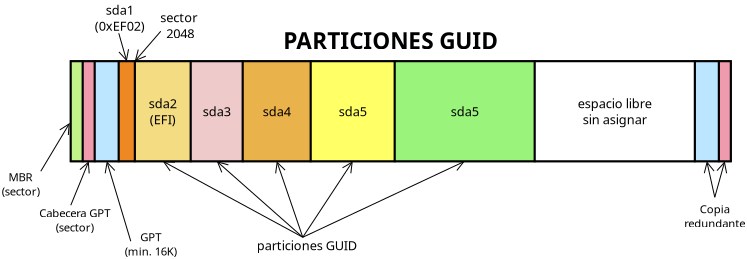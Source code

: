 <?xml version="1.0" encoding="UTF-8"?>
<dia:diagram xmlns:dia="http://www.lysator.liu.se/~alla/dia/">
  <dia:layer name="Fondo" visible="true" connectable="true">
    <dia:object type="Standard - Box" version="0" id="O0">
      <dia:attribute name="obj_pos">
        <dia:point val="16,15"/>
      </dia:attribute>
      <dia:attribute name="obj_bb">
        <dia:rectangle val="15.95,14.95;49.05,20.05"/>
      </dia:attribute>
      <dia:attribute name="elem_corner">
        <dia:point val="16,15"/>
      </dia:attribute>
      <dia:attribute name="elem_width">
        <dia:real val="33"/>
      </dia:attribute>
      <dia:attribute name="elem_height">
        <dia:real val="5"/>
      </dia:attribute>
      <dia:attribute name="show_background">
        <dia:boolean val="true"/>
      </dia:attribute>
    </dia:object>
    <dia:object type="Standard - Box" version="0" id="O1">
      <dia:attribute name="obj_pos">
        <dia:point val="16,15"/>
      </dia:attribute>
      <dia:attribute name="obj_bb">
        <dia:rectangle val="15.95,14.95;16.65,20.05"/>
      </dia:attribute>
      <dia:attribute name="elem_corner">
        <dia:point val="16,15"/>
      </dia:attribute>
      <dia:attribute name="elem_width">
        <dia:real val="0.6"/>
      </dia:attribute>
      <dia:attribute name="elem_height">
        <dia:real val="5"/>
      </dia:attribute>
      <dia:attribute name="border_width">
        <dia:real val="0.1"/>
      </dia:attribute>
      <dia:attribute name="inner_color">
        <dia:color val="#c2f38bff"/>
      </dia:attribute>
      <dia:attribute name="show_background">
        <dia:boolean val="true"/>
      </dia:attribute>
    </dia:object>
    <dia:object type="Standard - Line" version="0" id="O2">
      <dia:attribute name="obj_pos">
        <dia:point val="14.5,20.5"/>
      </dia:attribute>
      <dia:attribute name="obj_bb">
        <dia:rectangle val="14.466,18.049;15.984,20.534"/>
      </dia:attribute>
      <dia:attribute name="conn_endpoints">
        <dia:point val="14.5,20.5"/>
        <dia:point val="15.95,18.084"/>
      </dia:attribute>
      <dia:attribute name="numcp">
        <dia:int val="1"/>
      </dia:attribute>
      <dia:attribute name="line_width">
        <dia:real val="0.05"/>
      </dia:attribute>
      <dia:attribute name="end_arrow">
        <dia:enum val="1"/>
      </dia:attribute>
      <dia:attribute name="end_arrow_length">
        <dia:real val="0.5"/>
      </dia:attribute>
      <dia:attribute name="end_arrow_width">
        <dia:real val="0.5"/>
      </dia:attribute>
      <dia:connections>
        <dia:connection handle="1" to="O1" connection="8"/>
      </dia:connections>
    </dia:object>
    <dia:object type="Standard - Text" version="1" id="O3">
      <dia:attribute name="obj_pos">
        <dia:point val="13.5,21"/>
      </dia:attribute>
      <dia:attribute name="obj_bb">
        <dia:rectangle val="12.404,20.475;14.596,21.841"/>
      </dia:attribute>
      <dia:attribute name="text">
        <dia:composite type="text">
          <dia:attribute name="string">
            <dia:string>#MBR
(sector)#</dia:string>
          </dia:attribute>
          <dia:attribute name="font">
            <dia:font family="sans" style="0" name="Helvetica"/>
          </dia:attribute>
          <dia:attribute name="height">
            <dia:real val="0.706"/>
          </dia:attribute>
          <dia:attribute name="pos">
            <dia:point val="13.5,21"/>
          </dia:attribute>
          <dia:attribute name="color">
            <dia:color val="#000000ff"/>
          </dia:attribute>
          <dia:attribute name="alignment">
            <dia:enum val="1"/>
          </dia:attribute>
        </dia:composite>
      </dia:attribute>
      <dia:attribute name="valign">
        <dia:enum val="3"/>
      </dia:attribute>
    </dia:object>
  </dia:layer>
  <dia:layer name="DOS" visible="false" connectable="false">
    <dia:object type="Standard - Text" version="1" id="O4">
      <dia:attribute name="obj_pos">
        <dia:point val="32.4,14.4"/>
      </dia:attribute>
      <dia:attribute name="obj_bb">
        <dia:rectangle val="26.677,13.35;38.123,14.668"/>
      </dia:attribute>
      <dia:attribute name="text">
        <dia:composite type="text">
          <dia:attribute name="string">
            <dia:string>#PARTICIONES DOS#</dia:string>
          </dia:attribute>
          <dia:attribute name="font">
            <dia:font family="sans" style="80" name="Helvetica-Bold"/>
          </dia:attribute>
          <dia:attribute name="height">
            <dia:real val="1.411"/>
          </dia:attribute>
          <dia:attribute name="pos">
            <dia:point val="32.4,14.4"/>
          </dia:attribute>
          <dia:attribute name="color">
            <dia:color val="#000000ff"/>
          </dia:attribute>
          <dia:attribute name="alignment">
            <dia:enum val="1"/>
          </dia:attribute>
        </dia:composite>
      </dia:attribute>
      <dia:attribute name="valign">
        <dia:enum val="3"/>
      </dia:attribute>
    </dia:object>
    <dia:object type="Standard - Box" version="0" id="O5">
      <dia:attribute name="obj_pos">
        <dia:point val="16.5,15"/>
      </dia:attribute>
      <dia:attribute name="obj_bb">
        <dia:rectangle val="16.45,14.95;17.55,20.05"/>
      </dia:attribute>
      <dia:attribute name="elem_corner">
        <dia:point val="16.5,15"/>
      </dia:attribute>
      <dia:attribute name="elem_width">
        <dia:real val="1"/>
      </dia:attribute>
      <dia:attribute name="elem_height">
        <dia:real val="5"/>
      </dia:attribute>
      <dia:attribute name="show_background">
        <dia:boolean val="true"/>
      </dia:attribute>
    </dia:object>
    <dia:object type="Standard - Arc" version="0" id="O6">
      <dia:attribute name="obj_pos">
        <dia:point val="20.756,22.398"/>
      </dia:attribute>
      <dia:attribute name="obj_bb">
        <dia:rectangle val="18.965,19.965;20.791,22.433"/>
      </dia:attribute>
      <dia:attribute name="conn_endpoints">
        <dia:point val="20.756,22.398"/>
        <dia:point val="19,20"/>
      </dia:attribute>
      <dia:attribute name="curve_distance">
        <dia:real val="0.01"/>
      </dia:attribute>
      <dia:attribute name="line_width">
        <dia:real val="0.05"/>
      </dia:attribute>
      <dia:attribute name="end_arrow">
        <dia:enum val="1"/>
      </dia:attribute>
      <dia:attribute name="end_arrow_length">
        <dia:real val="0.5"/>
      </dia:attribute>
      <dia:attribute name="end_arrow_width">
        <dia:real val="0.5"/>
      </dia:attribute>
      <dia:connections>
        <dia:connection handle="1" to="O11" connection="6"/>
      </dia:connections>
    </dia:object>
    <dia:object type="Standard - Arc" version="0" id="O7">
      <dia:attribute name="obj_pos">
        <dia:point val="21.887,21.727"/>
      </dia:attribute>
      <dia:attribute name="obj_bb">
        <dia:rectangle val="21.859,20.018;22.736,21.755"/>
      </dia:attribute>
      <dia:attribute name="conn_endpoints">
        <dia:point val="21.887,21.727"/>
        <dia:point val="22.131,20.047"/>
      </dia:attribute>
      <dia:attribute name="curve_distance">
        <dia:real val="0.399"/>
      </dia:attribute>
      <dia:attribute name="line_width">
        <dia:real val="0.05"/>
      </dia:attribute>
      <dia:attribute name="end_arrow">
        <dia:enum val="1"/>
      </dia:attribute>
      <dia:attribute name="end_arrow_length">
        <dia:real val="0.5"/>
      </dia:attribute>
      <dia:attribute name="end_arrow_width">
        <dia:real val="0.5"/>
      </dia:attribute>
      <dia:connections>
        <dia:connection handle="1" to="O12" connection="8"/>
      </dia:connections>
    </dia:object>
    <dia:object type="Standard - Text" version="1" id="O8">
      <dia:attribute name="obj_pos">
        <dia:point val="22.572,22.51"/>
      </dia:attribute>
      <dia:attribute name="obj_bb">
        <dia:rectangle val="21.03,21.985;24.115,23.35"/>
      </dia:attribute>
      <dia:attribute name="text">
        <dia:composite type="text">
          <dia:attribute name="string">
            <dia:string>#Particiones
primarias#</dia:string>
          </dia:attribute>
          <dia:attribute name="font">
            <dia:font family="sans" style="0" name="Helvetica"/>
          </dia:attribute>
          <dia:attribute name="height">
            <dia:real val="0.706"/>
          </dia:attribute>
          <dia:attribute name="pos">
            <dia:point val="22.572,22.51"/>
          </dia:attribute>
          <dia:attribute name="color">
            <dia:color val="#000000ff"/>
          </dia:attribute>
          <dia:attribute name="alignment">
            <dia:enum val="1"/>
          </dia:attribute>
        </dia:composite>
      </dia:attribute>
      <dia:attribute name="valign">
        <dia:enum val="3"/>
      </dia:attribute>
    </dia:object>
    <dia:object type="Standard - Line" version="0" id="O9">
      <dia:attribute name="obj_pos">
        <dia:point val="16.871,21.262"/>
      </dia:attribute>
      <dia:attribute name="obj_bb">
        <dia:rectangle val="16.602,20.025;17.183,21.288"/>
      </dia:attribute>
      <dia:attribute name="conn_endpoints">
        <dia:point val="16.871,21.262"/>
        <dia:point val="16.913,20.05"/>
      </dia:attribute>
      <dia:attribute name="numcp">
        <dia:int val="1"/>
      </dia:attribute>
      <dia:attribute name="line_width">
        <dia:real val="0.05"/>
      </dia:attribute>
      <dia:attribute name="end_arrow">
        <dia:enum val="1"/>
      </dia:attribute>
      <dia:attribute name="end_arrow_length">
        <dia:real val="0.5"/>
      </dia:attribute>
      <dia:attribute name="end_arrow_width">
        <dia:real val="0.5"/>
      </dia:attribute>
      <dia:connections>
        <dia:connection handle="1" to="O5" connection="8"/>
      </dia:connections>
    </dia:object>
    <dia:object type="Standard - Text" version="1" id="O10">
      <dia:attribute name="obj_pos">
        <dia:point val="16.797,21.815"/>
      </dia:attribute>
      <dia:attribute name="obj_bb">
        <dia:rectangle val="15.72,21.395;17.875,22.487"/>
      </dia:attribute>
      <dia:attribute name="text">
        <dia:composite type="text">
          <dia:attribute name="string">
            <dia:string>#Espacio
post-MBR#</dia:string>
          </dia:attribute>
          <dia:attribute name="font">
            <dia:font family="sans" style="0" name="Helvetica"/>
          </dia:attribute>
          <dia:attribute name="height">
            <dia:real val="0.564"/>
          </dia:attribute>
          <dia:attribute name="pos">
            <dia:point val="16.797,21.815"/>
          </dia:attribute>
          <dia:attribute name="color">
            <dia:color val="#000000ff"/>
          </dia:attribute>
          <dia:attribute name="alignment">
            <dia:enum val="1"/>
          </dia:attribute>
        </dia:composite>
      </dia:attribute>
      <dia:attribute name="valign">
        <dia:enum val="3"/>
      </dia:attribute>
    </dia:object>
    <dia:object type="Standard - Box" version="0" id="O11">
      <dia:attribute name="obj_pos">
        <dia:point val="17.5,15"/>
      </dia:attribute>
      <dia:attribute name="obj_bb">
        <dia:rectangle val="17.45,14.95;20.55,20.05"/>
      </dia:attribute>
      <dia:attribute name="elem_corner">
        <dia:point val="17.5,15"/>
      </dia:attribute>
      <dia:attribute name="elem_width">
        <dia:real val="3"/>
      </dia:attribute>
      <dia:attribute name="elem_height">
        <dia:real val="5"/>
      </dia:attribute>
      <dia:attribute name="border_width">
        <dia:real val="0.1"/>
      </dia:attribute>
      <dia:attribute name="inner_color">
        <dia:color val="#fbcf7dff"/>
      </dia:attribute>
      <dia:attribute name="show_background">
        <dia:boolean val="true"/>
      </dia:attribute>
    </dia:object>
    <dia:object type="Standard - Box" version="0" id="O12">
      <dia:attribute name="obj_pos">
        <dia:point val="20.5,15"/>
      </dia:attribute>
      <dia:attribute name="obj_bb">
        <dia:rectangle val="20.45,14.95;24.55,20.05"/>
      </dia:attribute>
      <dia:attribute name="elem_corner">
        <dia:point val="20.5,15"/>
      </dia:attribute>
      <dia:attribute name="elem_width">
        <dia:real val="4"/>
      </dia:attribute>
      <dia:attribute name="elem_height">
        <dia:real val="5"/>
      </dia:attribute>
      <dia:attribute name="border_width">
        <dia:real val="0.1"/>
      </dia:attribute>
      <dia:attribute name="inner_color">
        <dia:color val="#f4f46dff"/>
      </dia:attribute>
      <dia:attribute name="show_background">
        <dia:boolean val="true"/>
      </dia:attribute>
    </dia:object>
    <dia:object type="Standard - Text" version="1" id="O13">
      <dia:attribute name="obj_pos">
        <dia:point val="19,17.5"/>
      </dia:attribute>
      <dia:attribute name="obj_bb">
        <dia:rectangle val="18.321,16.975;19.679,17.635"/>
      </dia:attribute>
      <dia:attribute name="text">
        <dia:composite type="text">
          <dia:attribute name="string">
            <dia:string>#sda1#</dia:string>
          </dia:attribute>
          <dia:attribute name="font">
            <dia:font family="sans" style="0" name="Helvetica"/>
          </dia:attribute>
          <dia:attribute name="height">
            <dia:real val="0.706"/>
          </dia:attribute>
          <dia:attribute name="pos">
            <dia:point val="19,17.5"/>
          </dia:attribute>
          <dia:attribute name="color">
            <dia:color val="#000000ff"/>
          </dia:attribute>
          <dia:attribute name="alignment">
            <dia:enum val="1"/>
          </dia:attribute>
        </dia:composite>
      </dia:attribute>
      <dia:attribute name="valign">
        <dia:enum val="3"/>
      </dia:attribute>
      <dia:connections>
        <dia:connection handle="0" to="O11" connection="8"/>
      </dia:connections>
    </dia:object>
    <dia:object type="Standard - Text" version="1" id="O14">
      <dia:attribute name="obj_pos">
        <dia:point val="22.5,17.5"/>
      </dia:attribute>
      <dia:attribute name="obj_bb">
        <dia:rectangle val="21.821,16.975;23.179,17.635"/>
      </dia:attribute>
      <dia:attribute name="text">
        <dia:composite type="text">
          <dia:attribute name="string">
            <dia:string>#sda2#</dia:string>
          </dia:attribute>
          <dia:attribute name="font">
            <dia:font family="sans" style="0" name="Helvetica"/>
          </dia:attribute>
          <dia:attribute name="height">
            <dia:real val="0.706"/>
          </dia:attribute>
          <dia:attribute name="pos">
            <dia:point val="22.5,17.5"/>
          </dia:attribute>
          <dia:attribute name="color">
            <dia:color val="#000000ff"/>
          </dia:attribute>
          <dia:attribute name="alignment">
            <dia:enum val="1"/>
          </dia:attribute>
        </dia:composite>
      </dia:attribute>
      <dia:attribute name="valign">
        <dia:enum val="3"/>
      </dia:attribute>
      <dia:connections>
        <dia:connection handle="0" to="O12" connection="8"/>
      </dia:connections>
    </dia:object>
  </dia:layer>
  <dia:layer name="primaria" visible="false" connectable="false">
    <dia:object type="Standard - Box" version="0" id="O15">
      <dia:attribute name="obj_pos">
        <dia:point val="24.481,15.026"/>
      </dia:attribute>
      <dia:attribute name="obj_bb">
        <dia:rectangle val="24.431,14.976;35.261,20.043"/>
      </dia:attribute>
      <dia:attribute name="elem_corner">
        <dia:point val="24.481,15.026"/>
      </dia:attribute>
      <dia:attribute name="elem_width">
        <dia:real val="10.73"/>
      </dia:attribute>
      <dia:attribute name="elem_height">
        <dia:real val="4.967"/>
      </dia:attribute>
      <dia:attribute name="inner_color">
        <dia:color val="#bce5ffff"/>
      </dia:attribute>
      <dia:attribute name="show_background">
        <dia:boolean val="true"/>
      </dia:attribute>
    </dia:object>
    <dia:object type="Standard - Text" version="1" id="O16">
      <dia:attribute name="obj_pos">
        <dia:point val="29.846,17.509"/>
      </dia:attribute>
      <dia:attribute name="obj_bb">
        <dia:rectangle val="29.167,16.984;30.525,17.644"/>
      </dia:attribute>
      <dia:attribute name="text">
        <dia:composite type="text">
          <dia:attribute name="string">
            <dia:string>#sda3#</dia:string>
          </dia:attribute>
          <dia:attribute name="font">
            <dia:font family="sans" style="0" name="Helvetica"/>
          </dia:attribute>
          <dia:attribute name="height">
            <dia:real val="0.706"/>
          </dia:attribute>
          <dia:attribute name="pos">
            <dia:point val="29.846,17.509"/>
          </dia:attribute>
          <dia:attribute name="color">
            <dia:color val="#000000ff"/>
          </dia:attribute>
          <dia:attribute name="alignment">
            <dia:enum val="1"/>
          </dia:attribute>
        </dia:composite>
      </dia:attribute>
      <dia:attribute name="valign">
        <dia:enum val="3"/>
      </dia:attribute>
      <dia:connections>
        <dia:connection handle="0" to="O15" connection="8"/>
      </dia:connections>
    </dia:object>
    <dia:object type="Standard - Arc" version="0" id="O17">
      <dia:attribute name="obj_pos">
        <dia:point val="24.649,22.618"/>
      </dia:attribute>
      <dia:attribute name="obj_bb">
        <dia:rectangle val="24.613,19.998;27.313,22.654"/>
      </dia:attribute>
      <dia:attribute name="conn_endpoints">
        <dia:point val="24.649,22.618"/>
        <dia:point val="27.278,20.034"/>
      </dia:attribute>
      <dia:attribute name="curve_distance">
        <dia:real val="0.311"/>
      </dia:attribute>
      <dia:attribute name="line_width">
        <dia:real val="0.05"/>
      </dia:attribute>
      <dia:attribute name="end_arrow">
        <dia:enum val="1"/>
      </dia:attribute>
      <dia:attribute name="end_arrow_length">
        <dia:real val="0.5"/>
      </dia:attribute>
      <dia:attribute name="end_arrow_width">
        <dia:real val="0.5"/>
      </dia:attribute>
      <dia:connections>
        <dia:connection handle="1" to="O15" connection="8"/>
      </dia:connections>
    </dia:object>
    <dia:object type="Standard - Text" version="1" id="O18">
      <dia:attribute name="obj_pos">
        <dia:point val="42.075,17.474"/>
      </dia:attribute>
      <dia:attribute name="obj_bb">
        <dia:rectangle val="40.286,16.949;43.864,17.609"/>
      </dia:attribute>
      <dia:attribute name="text">
        <dia:composite type="text">
          <dia:attribute name="string">
            <dia:string>#espacio libre#</dia:string>
          </dia:attribute>
          <dia:attribute name="font">
            <dia:font family="sans" style="0" name="Helvetica"/>
          </dia:attribute>
          <dia:attribute name="height">
            <dia:real val="0.706"/>
          </dia:attribute>
          <dia:attribute name="pos">
            <dia:point val="42.075,17.474"/>
          </dia:attribute>
          <dia:attribute name="color">
            <dia:color val="#000000ff"/>
          </dia:attribute>
          <dia:attribute name="alignment">
            <dia:enum val="1"/>
          </dia:attribute>
        </dia:composite>
      </dia:attribute>
      <dia:attribute name="valign">
        <dia:enum val="3"/>
      </dia:attribute>
    </dia:object>
  </dia:layer>
  <dia:layer name="extendida" visible="false" connectable="false">
    <dia:object type="Standard - Box" version="0" id="O19">
      <dia:attribute name="obj_pos">
        <dia:point val="24.5,15"/>
      </dia:attribute>
      <dia:attribute name="obj_bb">
        <dia:rectangle val="24.45,14.95;45.85,20.05"/>
      </dia:attribute>
      <dia:attribute name="elem_corner">
        <dia:point val="24.5,15"/>
      </dia:attribute>
      <dia:attribute name="elem_width">
        <dia:real val="21.3"/>
      </dia:attribute>
      <dia:attribute name="elem_height">
        <dia:real val="5"/>
      </dia:attribute>
      <dia:attribute name="border_width">
        <dia:real val="0.1"/>
      </dia:attribute>
      <dia:attribute name="inner_color">
        <dia:color val="#dff2f8ff"/>
      </dia:attribute>
      <dia:attribute name="show_background">
        <dia:boolean val="true"/>
      </dia:attribute>
    </dia:object>
    <dia:object type="Standard - Box" version="0" id="O20">
      <dia:attribute name="obj_pos">
        <dia:point val="24.7,15.2"/>
      </dia:attribute>
      <dia:attribute name="obj_bb">
        <dia:rectangle val="24.65,15.15;30.05,19.85"/>
      </dia:attribute>
      <dia:attribute name="elem_corner">
        <dia:point val="24.7,15.2"/>
      </dia:attribute>
      <dia:attribute name="elem_width">
        <dia:real val="5.3"/>
      </dia:attribute>
      <dia:attribute name="elem_height">
        <dia:real val="4.6"/>
      </dia:attribute>
      <dia:attribute name="border_width">
        <dia:real val="0.1"/>
      </dia:attribute>
      <dia:attribute name="inner_color">
        <dia:color val="#e59bd3ff"/>
      </dia:attribute>
      <dia:attribute name="show_background">
        <dia:boolean val="true"/>
      </dia:attribute>
    </dia:object>
    <dia:object type="Standard - Box" version="0" id="O21">
      <dia:attribute name="obj_pos">
        <dia:point val="30,15.2"/>
      </dia:attribute>
      <dia:attribute name="obj_bb">
        <dia:rectangle val="29.95,15.15;34.85,19.85"/>
      </dia:attribute>
      <dia:attribute name="elem_corner">
        <dia:point val="30,15.2"/>
      </dia:attribute>
      <dia:attribute name="elem_width">
        <dia:real val="4.8"/>
      </dia:attribute>
      <dia:attribute name="elem_height">
        <dia:real val="4.6"/>
      </dia:attribute>
      <dia:attribute name="border_width">
        <dia:real val="0.1"/>
      </dia:attribute>
      <dia:attribute name="inner_color">
        <dia:color val="#c992ebff"/>
      </dia:attribute>
      <dia:attribute name="show_background">
        <dia:boolean val="true"/>
      </dia:attribute>
    </dia:object>
    <dia:object type="Standard - Box" version="0" id="O22">
      <dia:attribute name="obj_pos">
        <dia:point val="34.8,15.2"/>
      </dia:attribute>
      <dia:attribute name="obj_bb">
        <dia:rectangle val="34.75,15.15;39.45,19.85"/>
      </dia:attribute>
      <dia:attribute name="elem_corner">
        <dia:point val="34.8,15.2"/>
      </dia:attribute>
      <dia:attribute name="elem_width">
        <dia:real val="4.6"/>
      </dia:attribute>
      <dia:attribute name="elem_height">
        <dia:real val="4.6"/>
      </dia:attribute>
      <dia:attribute name="border_width">
        <dia:real val="0.1"/>
      </dia:attribute>
      <dia:attribute name="inner_color">
        <dia:color val="#e779a5ff"/>
      </dia:attribute>
      <dia:attribute name="show_background">
        <dia:boolean val="true"/>
      </dia:attribute>
    </dia:object>
    <dia:object type="Standard - Text" version="1" id="O23">
      <dia:attribute name="obj_pos">
        <dia:point val="27.4,17.6"/>
      </dia:attribute>
      <dia:attribute name="obj_bb">
        <dia:rectangle val="26.721,17.075;28.079,17.735"/>
      </dia:attribute>
      <dia:attribute name="text">
        <dia:composite type="text">
          <dia:attribute name="string">
            <dia:string>#sda5#</dia:string>
          </dia:attribute>
          <dia:attribute name="font">
            <dia:font family="sans" style="0" name="Helvetica"/>
          </dia:attribute>
          <dia:attribute name="height">
            <dia:real val="0.706"/>
          </dia:attribute>
          <dia:attribute name="pos">
            <dia:point val="27.4,17.6"/>
          </dia:attribute>
          <dia:attribute name="color">
            <dia:color val="#000000ff"/>
          </dia:attribute>
          <dia:attribute name="alignment">
            <dia:enum val="1"/>
          </dia:attribute>
        </dia:composite>
      </dia:attribute>
      <dia:attribute name="valign">
        <dia:enum val="3"/>
      </dia:attribute>
    </dia:object>
    <dia:object type="Standard - Text" version="1" id="O24">
      <dia:attribute name="obj_pos">
        <dia:point val="32.6,17.6"/>
      </dia:attribute>
      <dia:attribute name="obj_bb">
        <dia:rectangle val="31.921,17.075;33.279,17.735"/>
      </dia:attribute>
      <dia:attribute name="text">
        <dia:composite type="text">
          <dia:attribute name="string">
            <dia:string>#sda6#</dia:string>
          </dia:attribute>
          <dia:attribute name="font">
            <dia:font family="sans" style="0" name="Helvetica"/>
          </dia:attribute>
          <dia:attribute name="height">
            <dia:real val="0.706"/>
          </dia:attribute>
          <dia:attribute name="pos">
            <dia:point val="32.6,17.6"/>
          </dia:attribute>
          <dia:attribute name="color">
            <dia:color val="#000000ff"/>
          </dia:attribute>
          <dia:attribute name="alignment">
            <dia:enum val="1"/>
          </dia:attribute>
        </dia:composite>
      </dia:attribute>
      <dia:attribute name="valign">
        <dia:enum val="3"/>
      </dia:attribute>
    </dia:object>
    <dia:object type="Standard - Text" version="1" id="O25">
      <dia:attribute name="obj_pos">
        <dia:point val="37,17.6"/>
      </dia:attribute>
      <dia:attribute name="obj_bb">
        <dia:rectangle val="36.321,17.075;37.679,17.735"/>
      </dia:attribute>
      <dia:attribute name="text">
        <dia:composite type="text">
          <dia:attribute name="string">
            <dia:string>#sda7#</dia:string>
          </dia:attribute>
          <dia:attribute name="font">
            <dia:font family="sans" style="0" name="Helvetica"/>
          </dia:attribute>
          <dia:attribute name="height">
            <dia:real val="0.706"/>
          </dia:attribute>
          <dia:attribute name="pos">
            <dia:point val="37,17.6"/>
          </dia:attribute>
          <dia:attribute name="color">
            <dia:color val="#000000ff"/>
          </dia:attribute>
          <dia:attribute name="alignment">
            <dia:enum val="1"/>
          </dia:attribute>
        </dia:composite>
      </dia:attribute>
      <dia:attribute name="valign">
        <dia:enum val="3"/>
      </dia:attribute>
    </dia:object>
    <dia:object type="Standard - Text" version="1" id="O26">
      <dia:attribute name="obj_pos">
        <dia:point val="42.6,17.2"/>
      </dia:attribute>
      <dia:attribute name="obj_bb">
        <dia:rectangle val="39.7,16.675;45.5,18.041"/>
      </dia:attribute>
      <dia:attribute name="text">
        <dia:composite type="text">
          <dia:attribute name="string">
            <dia:string>#espacio sin asignar
a particiones lógicas#</dia:string>
          </dia:attribute>
          <dia:attribute name="font">
            <dia:font family="sans" style="0" name="Helvetica"/>
          </dia:attribute>
          <dia:attribute name="height">
            <dia:real val="0.706"/>
          </dia:attribute>
          <dia:attribute name="pos">
            <dia:point val="42.6,17.2"/>
          </dia:attribute>
          <dia:attribute name="color">
            <dia:color val="#000000ff"/>
          </dia:attribute>
          <dia:attribute name="alignment">
            <dia:enum val="1"/>
          </dia:attribute>
        </dia:composite>
      </dia:attribute>
      <dia:attribute name="valign">
        <dia:enum val="3"/>
      </dia:attribute>
    </dia:object>
    <dia:object type="Standard - Text" version="1" id="O27">
      <dia:attribute name="obj_pos">
        <dia:point val="47.4,17.2"/>
      </dia:attribute>
      <dia:attribute name="obj_bb">
        <dia:rectangle val="46.321,16.675;48.479,18.041"/>
      </dia:attribute>
      <dia:attribute name="text">
        <dia:composite type="text">
          <dia:attribute name="string">
            <dia:string>#espacio
libre#</dia:string>
          </dia:attribute>
          <dia:attribute name="font">
            <dia:font family="sans" style="0" name="Helvetica"/>
          </dia:attribute>
          <dia:attribute name="height">
            <dia:real val="0.706"/>
          </dia:attribute>
          <dia:attribute name="pos">
            <dia:point val="47.4,17.2"/>
          </dia:attribute>
          <dia:attribute name="color">
            <dia:color val="#000000ff"/>
          </dia:attribute>
          <dia:attribute name="alignment">
            <dia:enum val="1"/>
          </dia:attribute>
        </dia:composite>
      </dia:attribute>
      <dia:attribute name="valign">
        <dia:enum val="3"/>
      </dia:attribute>
    </dia:object>
    <dia:object type="Standard - Arc" version="0" id="O28">
      <dia:attribute name="obj_pos">
        <dia:point val="30,23"/>
      </dia:attribute>
      <dia:attribute name="obj_bb">
        <dia:rectangle val="28.145,19.817;30.033,23.033"/>
      </dia:attribute>
      <dia:attribute name="conn_endpoints">
        <dia:point val="30,23"/>
        <dia:point val="28.482,19.85"/>
      </dia:attribute>
      <dia:attribute name="curve_distance">
        <dia:real val="-0.475"/>
      </dia:attribute>
      <dia:attribute name="line_width">
        <dia:real val="0.05"/>
      </dia:attribute>
      <dia:attribute name="end_arrow">
        <dia:enum val="1"/>
      </dia:attribute>
      <dia:attribute name="end_arrow_length">
        <dia:real val="0.5"/>
      </dia:attribute>
      <dia:attribute name="end_arrow_width">
        <dia:real val="0.5"/>
      </dia:attribute>
      <dia:connections>
        <dia:connection handle="1" to="O20" connection="8"/>
      </dia:connections>
    </dia:object>
    <dia:object type="Standard - Arc" version="0" id="O29">
      <dia:attribute name="obj_pos">
        <dia:point val="32,22"/>
      </dia:attribute>
      <dia:attribute name="obj_bb">
        <dia:rectangle val="31.972,20.023;32.803,22.028"/>
      </dia:attribute>
      <dia:attribute name="conn_endpoints">
        <dia:point val="32,22"/>
        <dia:point val="32.217,20.05"/>
      </dia:attribute>
      <dia:attribute name="curve_distance">
        <dia:real val="0.399"/>
      </dia:attribute>
      <dia:attribute name="line_width">
        <dia:real val="0.05"/>
      </dia:attribute>
      <dia:attribute name="end_arrow">
        <dia:enum val="1"/>
      </dia:attribute>
      <dia:attribute name="end_arrow_length">
        <dia:real val="0.5"/>
      </dia:attribute>
      <dia:attribute name="end_arrow_width">
        <dia:real val="0.5"/>
      </dia:attribute>
      <dia:connections>
        <dia:connection handle="1" to="O0" connection="8"/>
      </dia:connections>
    </dia:object>
    <dia:object type="Standard - Text" version="1" id="O30">
      <dia:attribute name="obj_pos">
        <dia:point val="32,23"/>
      </dia:attribute>
      <dia:attribute name="obj_bb">
        <dia:rectangle val="30.457,22.475;33.542,23.841"/>
      </dia:attribute>
      <dia:attribute name="text">
        <dia:composite type="text">
          <dia:attribute name="string">
            <dia:string>#Particiones
logicas#</dia:string>
          </dia:attribute>
          <dia:attribute name="font">
            <dia:font family="sans" style="0" name="Helvetica"/>
          </dia:attribute>
          <dia:attribute name="height">
            <dia:real val="0.706"/>
          </dia:attribute>
          <dia:attribute name="pos">
            <dia:point val="32,23"/>
          </dia:attribute>
          <dia:attribute name="color">
            <dia:color val="#000000ff"/>
          </dia:attribute>
          <dia:attribute name="alignment">
            <dia:enum val="1"/>
          </dia:attribute>
        </dia:composite>
      </dia:attribute>
      <dia:attribute name="valign">
        <dia:enum val="3"/>
      </dia:attribute>
    </dia:object>
    <dia:object type="Standard - Arc" version="0" id="O31">
      <dia:attribute name="obj_pos">
        <dia:point val="33.8,22.6"/>
      </dia:attribute>
      <dia:attribute name="obj_bb">
        <dia:rectangle val="33.765,19.765;37.235,22.635"/>
      </dia:attribute>
      <dia:attribute name="conn_endpoints">
        <dia:point val="33.8,22.6"/>
        <dia:point val="37.2,19.8"/>
      </dia:attribute>
      <dia:attribute name="curve_distance">
        <dia:real val="0.399"/>
      </dia:attribute>
      <dia:attribute name="line_width">
        <dia:real val="0.05"/>
      </dia:attribute>
      <dia:attribute name="end_arrow">
        <dia:enum val="1"/>
      </dia:attribute>
      <dia:attribute name="end_arrow_length">
        <dia:real val="0.5"/>
      </dia:attribute>
      <dia:attribute name="end_arrow_width">
        <dia:real val="0.5"/>
      </dia:attribute>
    </dia:object>
    <dia:object type="Standard - Text" version="1" id="O32">
      <dia:attribute name="obj_pos">
        <dia:point val="38,23"/>
      </dia:attribute>
      <dia:attribute name="obj_bb">
        <dia:rectangle val="36.591,22.475;39.409,24.546"/>
      </dia:attribute>
      <dia:attribute name="text">
        <dia:composite type="text">
          <dia:attribute name="string">
            <dia:string>#Partición
extendida
(sda3)#</dia:string>
          </dia:attribute>
          <dia:attribute name="font">
            <dia:font family="sans" style="0" name="Helvetica"/>
          </dia:attribute>
          <dia:attribute name="height">
            <dia:real val="0.706"/>
          </dia:attribute>
          <dia:attribute name="pos">
            <dia:point val="38,23"/>
          </dia:attribute>
          <dia:attribute name="color">
            <dia:color val="#000000ff"/>
          </dia:attribute>
          <dia:attribute name="alignment">
            <dia:enum val="1"/>
          </dia:attribute>
        </dia:composite>
      </dia:attribute>
      <dia:attribute name="valign">
        <dia:enum val="3"/>
      </dia:attribute>
    </dia:object>
    <dia:object type="Standard - Arc" version="0" id="O33">
      <dia:attribute name="obj_pos">
        <dia:point val="40,23"/>
      </dia:attribute>
      <dia:attribute name="obj_bb">
        <dia:rectangle val="39.965,19.965;43.205,23.035"/>
      </dia:attribute>
      <dia:attribute name="conn_endpoints">
        <dia:point val="40,23"/>
        <dia:point val="43,20"/>
      </dia:attribute>
      <dia:attribute name="curve_distance">
        <dia:real val="0.707"/>
      </dia:attribute>
      <dia:attribute name="line_width">
        <dia:real val="0.05"/>
      </dia:attribute>
      <dia:attribute name="end_arrow">
        <dia:enum val="1"/>
      </dia:attribute>
      <dia:attribute name="end_arrow_length">
        <dia:real val="0.5"/>
      </dia:attribute>
      <dia:attribute name="end_arrow_width">
        <dia:real val="0.5"/>
      </dia:attribute>
    </dia:object>
  </dia:layer>
  <dia:layer name="GPT" visible="true" connectable="true">
    <dia:object type="Standard - Text" version="1" id="O34">
      <dia:attribute name="obj_pos">
        <dia:point val="16.2,22.8"/>
      </dia:attribute>
      <dia:attribute name="obj_bb">
        <dia:rectangle val="14.207,22.275;18.192,23.641"/>
      </dia:attribute>
      <dia:attribute name="text">
        <dia:composite type="text">
          <dia:attribute name="string">
            <dia:string>#Cabecera GPT
(sector)#</dia:string>
          </dia:attribute>
          <dia:attribute name="font">
            <dia:font family="sans" style="0" name="Helvetica"/>
          </dia:attribute>
          <dia:attribute name="height">
            <dia:real val="0.706"/>
          </dia:attribute>
          <dia:attribute name="pos">
            <dia:point val="16.2,22.8"/>
          </dia:attribute>
          <dia:attribute name="color">
            <dia:color val="#000000ff"/>
          </dia:attribute>
          <dia:attribute name="alignment">
            <dia:enum val="1"/>
          </dia:attribute>
        </dia:composite>
      </dia:attribute>
      <dia:attribute name="valign">
        <dia:enum val="3"/>
      </dia:attribute>
    </dia:object>
    <dia:object type="Standard - Line" version="0" id="O35">
      <dia:attribute name="obj_pos">
        <dia:point val="16,22.2"/>
      </dia:attribute>
      <dia:attribute name="obj_bb">
        <dia:rectangle val="15.967,19.967;16.953,22.233"/>
      </dia:attribute>
      <dia:attribute name="conn_endpoints">
        <dia:point val="16,22.2"/>
        <dia:point val="16.9,20"/>
      </dia:attribute>
      <dia:attribute name="numcp">
        <dia:int val="1"/>
      </dia:attribute>
      <dia:attribute name="line_width">
        <dia:real val="0.05"/>
      </dia:attribute>
      <dia:attribute name="end_arrow">
        <dia:enum val="1"/>
      </dia:attribute>
      <dia:attribute name="end_arrow_length">
        <dia:real val="0.5"/>
      </dia:attribute>
      <dia:attribute name="end_arrow_width">
        <dia:real val="0.5"/>
      </dia:attribute>
      <dia:connections>
        <dia:connection handle="1" to="O36" connection="6"/>
      </dia:connections>
    </dia:object>
    <dia:object type="Standard - Box" version="0" id="O36">
      <dia:attribute name="obj_pos">
        <dia:point val="16.6,15"/>
      </dia:attribute>
      <dia:attribute name="obj_bb">
        <dia:rectangle val="16.55,14.95;17.25,20.05"/>
      </dia:attribute>
      <dia:attribute name="elem_corner">
        <dia:point val="16.6,15"/>
      </dia:attribute>
      <dia:attribute name="elem_width">
        <dia:real val="0.6"/>
      </dia:attribute>
      <dia:attribute name="elem_height">
        <dia:real val="5"/>
      </dia:attribute>
      <dia:attribute name="border_width">
        <dia:real val="0.1"/>
      </dia:attribute>
      <dia:attribute name="inner_color">
        <dia:color val="#ef9badff"/>
      </dia:attribute>
      <dia:attribute name="show_background">
        <dia:boolean val="true"/>
      </dia:attribute>
    </dia:object>
    <dia:object type="Standard - Box" version="0" id="O37">
      <dia:attribute name="obj_pos">
        <dia:point val="48.4,15"/>
      </dia:attribute>
      <dia:attribute name="obj_bb">
        <dia:rectangle val="48.35,14.95;49.05,20.05"/>
      </dia:attribute>
      <dia:attribute name="elem_corner">
        <dia:point val="48.4,15"/>
      </dia:attribute>
      <dia:attribute name="elem_width">
        <dia:real val="0.6"/>
      </dia:attribute>
      <dia:attribute name="elem_height">
        <dia:real val="5"/>
      </dia:attribute>
      <dia:attribute name="border_width">
        <dia:real val="0.1"/>
      </dia:attribute>
      <dia:attribute name="inner_color">
        <dia:color val="#ef9badff"/>
      </dia:attribute>
      <dia:attribute name="show_background">
        <dia:boolean val="true"/>
      </dia:attribute>
    </dia:object>
    <dia:object type="Standard - Box" version="0" id="O38">
      <dia:attribute name="obj_pos">
        <dia:point val="17.2,15"/>
      </dia:attribute>
      <dia:attribute name="obj_bb">
        <dia:rectangle val="17.15,14.95;18.45,20.05"/>
      </dia:attribute>
      <dia:attribute name="elem_corner">
        <dia:point val="17.2,15"/>
      </dia:attribute>
      <dia:attribute name="elem_width">
        <dia:real val="1.2"/>
      </dia:attribute>
      <dia:attribute name="elem_height">
        <dia:real val="5"/>
      </dia:attribute>
      <dia:attribute name="border_width">
        <dia:real val="0.1"/>
      </dia:attribute>
      <dia:attribute name="inner_color">
        <dia:color val="#bce5ffff"/>
      </dia:attribute>
      <dia:attribute name="show_background">
        <dia:boolean val="true"/>
      </dia:attribute>
    </dia:object>
    <dia:object type="Standard - Text" version="1" id="O39">
      <dia:attribute name="obj_pos">
        <dia:point val="20,24"/>
      </dia:attribute>
      <dia:attribute name="obj_bb">
        <dia:rectangle val="18.523,23.475;21.477,24.841"/>
      </dia:attribute>
      <dia:attribute name="text">
        <dia:composite type="text">
          <dia:attribute name="string">
            <dia:string>#GPT
(min. 16K)#</dia:string>
          </dia:attribute>
          <dia:attribute name="font">
            <dia:font family="sans" style="0" name="Helvetica"/>
          </dia:attribute>
          <dia:attribute name="height">
            <dia:real val="0.706"/>
          </dia:attribute>
          <dia:attribute name="pos">
            <dia:point val="20,24"/>
          </dia:attribute>
          <dia:attribute name="color">
            <dia:color val="#000000ff"/>
          </dia:attribute>
          <dia:attribute name="alignment">
            <dia:enum val="1"/>
          </dia:attribute>
        </dia:composite>
      </dia:attribute>
      <dia:attribute name="valign">
        <dia:enum val="3"/>
      </dia:attribute>
    </dia:object>
    <dia:object type="Standard - Line" version="0" id="O40">
      <dia:attribute name="obj_pos">
        <dia:point val="19,24"/>
      </dia:attribute>
      <dia:attribute name="obj_bb">
        <dia:rectangle val="17.689,19.969;19.031,24.031"/>
      </dia:attribute>
      <dia:attribute name="conn_endpoints">
        <dia:point val="19,24"/>
        <dia:point val="17.8,20"/>
      </dia:attribute>
      <dia:attribute name="numcp">
        <dia:int val="1"/>
      </dia:attribute>
      <dia:attribute name="line_width">
        <dia:real val="0.05"/>
      </dia:attribute>
      <dia:attribute name="end_arrow">
        <dia:enum val="1"/>
      </dia:attribute>
      <dia:attribute name="end_arrow_length">
        <dia:real val="0.5"/>
      </dia:attribute>
      <dia:attribute name="end_arrow_width">
        <dia:real val="0.5"/>
      </dia:attribute>
      <dia:connections>
        <dia:connection handle="1" to="O38" connection="6"/>
      </dia:connections>
    </dia:object>
    <dia:object type="Standard - Box" version="0" id="O41">
      <dia:attribute name="obj_pos">
        <dia:point val="47.2,15"/>
      </dia:attribute>
      <dia:attribute name="obj_bb">
        <dia:rectangle val="47.15,14.95;48.45,20.05"/>
      </dia:attribute>
      <dia:attribute name="elem_corner">
        <dia:point val="47.2,15"/>
      </dia:attribute>
      <dia:attribute name="elem_width">
        <dia:real val="1.2"/>
      </dia:attribute>
      <dia:attribute name="elem_height">
        <dia:real val="5"/>
      </dia:attribute>
      <dia:attribute name="border_width">
        <dia:real val="0.1"/>
      </dia:attribute>
      <dia:attribute name="inner_color">
        <dia:color val="#bce5ffff"/>
      </dia:attribute>
      <dia:attribute name="show_background">
        <dia:boolean val="true"/>
      </dia:attribute>
    </dia:object>
    <dia:object type="Standard - Text" version="1" id="O42">
      <dia:attribute name="obj_pos">
        <dia:point val="48.2,22.6"/>
      </dia:attribute>
      <dia:attribute name="obj_bb">
        <dia:rectangle val="46.565,22.075;49.835,23.441"/>
      </dia:attribute>
      <dia:attribute name="text">
        <dia:composite type="text">
          <dia:attribute name="string">
            <dia:string>#Copia
redundante#</dia:string>
          </dia:attribute>
          <dia:attribute name="font">
            <dia:font family="sans" style="0" name="Helvetica"/>
          </dia:attribute>
          <dia:attribute name="height">
            <dia:real val="0.706"/>
          </dia:attribute>
          <dia:attribute name="pos">
            <dia:point val="48.2,22.6"/>
          </dia:attribute>
          <dia:attribute name="color">
            <dia:color val="#000000ff"/>
          </dia:attribute>
          <dia:attribute name="alignment">
            <dia:enum val="1"/>
          </dia:attribute>
        </dia:composite>
      </dia:attribute>
      <dia:attribute name="valign">
        <dia:enum val="3"/>
      </dia:attribute>
    </dia:object>
    <dia:object type="Standard - Line" version="0" id="O43">
      <dia:attribute name="obj_pos">
        <dia:point val="48.2,21.8"/>
      </dia:attribute>
      <dia:attribute name="obj_bb">
        <dia:rectangle val="47.642,19.97;48.23,21.83"/>
      </dia:attribute>
      <dia:attribute name="conn_endpoints">
        <dia:point val="48.2,21.8"/>
        <dia:point val="47.8,20"/>
      </dia:attribute>
      <dia:attribute name="numcp">
        <dia:int val="1"/>
      </dia:attribute>
      <dia:attribute name="line_width">
        <dia:real val="0.05"/>
      </dia:attribute>
      <dia:attribute name="end_arrow">
        <dia:enum val="1"/>
      </dia:attribute>
      <dia:attribute name="end_arrow_length">
        <dia:real val="0.5"/>
      </dia:attribute>
      <dia:attribute name="end_arrow_width">
        <dia:real val="0.5"/>
      </dia:attribute>
      <dia:connections>
        <dia:connection handle="1" to="O41" connection="6"/>
      </dia:connections>
    </dia:object>
    <dia:object type="Standard - Line" version="0" id="O44">
      <dia:attribute name="obj_pos">
        <dia:point val="48.2,21.8"/>
      </dia:attribute>
      <dia:attribute name="obj_bb">
        <dia:rectangle val="48.169,19.969;48.824,21.831"/>
      </dia:attribute>
      <dia:attribute name="conn_endpoints">
        <dia:point val="48.2,21.8"/>
        <dia:point val="48.7,20"/>
      </dia:attribute>
      <dia:attribute name="numcp">
        <dia:int val="1"/>
      </dia:attribute>
      <dia:attribute name="line_width">
        <dia:real val="0.05"/>
      </dia:attribute>
      <dia:attribute name="end_arrow">
        <dia:enum val="1"/>
      </dia:attribute>
      <dia:attribute name="end_arrow_length">
        <dia:real val="0.5"/>
      </dia:attribute>
      <dia:attribute name="end_arrow_width">
        <dia:real val="0.5"/>
      </dia:attribute>
      <dia:connections>
        <dia:connection handle="1" to="O37" connection="6"/>
      </dia:connections>
    </dia:object>
    <dia:object type="Standard - Text" version="1" id="O45">
      <dia:attribute name="obj_pos">
        <dia:point val="32,14.4"/>
      </dia:attribute>
      <dia:attribute name="obj_bb">
        <dia:rectangle val="26.031,13.35;37.969,14.668"/>
      </dia:attribute>
      <dia:attribute name="text">
        <dia:composite type="text">
          <dia:attribute name="string">
            <dia:string>#PARTICIONES GUID#</dia:string>
          </dia:attribute>
          <dia:attribute name="font">
            <dia:font family="sans" style="80" name="Helvetica-Bold"/>
          </dia:attribute>
          <dia:attribute name="height">
            <dia:real val="1.411"/>
          </dia:attribute>
          <dia:attribute name="pos">
            <dia:point val="32,14.4"/>
          </dia:attribute>
          <dia:attribute name="color">
            <dia:color val="#000000ff"/>
          </dia:attribute>
          <dia:attribute name="alignment">
            <dia:enum val="1"/>
          </dia:attribute>
        </dia:composite>
      </dia:attribute>
      <dia:attribute name="valign">
        <dia:enum val="3"/>
      </dia:attribute>
    </dia:object>
  </dia:layer>
  <dia:layer name="GPT+BIOS" visible="false" connectable="false">
    <dia:object type="Standard - Box" version="0" id="O46">
      <dia:attribute name="obj_pos">
        <dia:point val="18.4,15"/>
      </dia:attribute>
      <dia:attribute name="obj_bb">
        <dia:rectangle val="18.35,14.95;20.25,20.05"/>
      </dia:attribute>
      <dia:attribute name="elem_corner">
        <dia:point val="18.4,15"/>
      </dia:attribute>
      <dia:attribute name="elem_width">
        <dia:real val="1.8"/>
      </dia:attribute>
      <dia:attribute name="elem_height">
        <dia:real val="5"/>
      </dia:attribute>
      <dia:attribute name="border_width">
        <dia:real val="0.1"/>
      </dia:attribute>
      <dia:attribute name="inner_color">
        <dia:color val="#f4dc82ff"/>
      </dia:attribute>
      <dia:attribute name="show_background">
        <dia:boolean val="true"/>
      </dia:attribute>
    </dia:object>
    <dia:object type="Standard - Text" version="1" id="O47">
      <dia:attribute name="obj_pos">
        <dia:point val="19.3,17.5"/>
      </dia:attribute>
      <dia:attribute name="obj_bb">
        <dia:rectangle val="18.53,17.126;20.07,17.874"/>
      </dia:attribute>
      <dia:attribute name="text">
        <dia:composite type="text">
          <dia:attribute name="string">
            <dia:string>#sda1#</dia:string>
          </dia:attribute>
          <dia:attribute name="font">
            <dia:font family="sans" style="0" name="Helvetica"/>
          </dia:attribute>
          <dia:attribute name="height">
            <dia:real val="0.8"/>
          </dia:attribute>
          <dia:attribute name="pos">
            <dia:point val="19.3,17.721"/>
          </dia:attribute>
          <dia:attribute name="color">
            <dia:color val="#000000ff"/>
          </dia:attribute>
          <dia:attribute name="alignment">
            <dia:enum val="1"/>
          </dia:attribute>
        </dia:composite>
      </dia:attribute>
      <dia:attribute name="valign">
        <dia:enum val="2"/>
      </dia:attribute>
      <dia:connections>
        <dia:connection handle="0" to="O46" connection="8"/>
      </dia:connections>
    </dia:object>
    <dia:object type="Standard - Box" version="0" id="O48">
      <dia:attribute name="obj_pos">
        <dia:point val="20.2,15"/>
      </dia:attribute>
      <dia:attribute name="obj_bb">
        <dia:rectangle val="20.15,14.95;22.85,20.05"/>
      </dia:attribute>
      <dia:attribute name="elem_corner">
        <dia:point val="20.2,15"/>
      </dia:attribute>
      <dia:attribute name="elem_width">
        <dia:real val="2.6"/>
      </dia:attribute>
      <dia:attribute name="elem_height">
        <dia:real val="5"/>
      </dia:attribute>
      <dia:attribute name="border_width">
        <dia:real val="0.1"/>
      </dia:attribute>
      <dia:attribute name="inner_color">
        <dia:color val="#eecacaff"/>
      </dia:attribute>
      <dia:attribute name="show_background">
        <dia:boolean val="true"/>
      </dia:attribute>
    </dia:object>
    <dia:object type="Standard - Text" version="1" id="O49">
      <dia:attribute name="obj_pos">
        <dia:point val="21.5,17.5"/>
      </dia:attribute>
      <dia:attribute name="obj_bb">
        <dia:rectangle val="20.73,17.126;22.27,17.874"/>
      </dia:attribute>
      <dia:attribute name="text">
        <dia:composite type="text">
          <dia:attribute name="string">
            <dia:string>#sda2#</dia:string>
          </dia:attribute>
          <dia:attribute name="font">
            <dia:font family="sans" style="0" name="Helvetica"/>
          </dia:attribute>
          <dia:attribute name="height">
            <dia:real val="0.8"/>
          </dia:attribute>
          <dia:attribute name="pos">
            <dia:point val="21.5,17.721"/>
          </dia:attribute>
          <dia:attribute name="color">
            <dia:color val="#000000ff"/>
          </dia:attribute>
          <dia:attribute name="alignment">
            <dia:enum val="1"/>
          </dia:attribute>
        </dia:composite>
      </dia:attribute>
      <dia:attribute name="valign">
        <dia:enum val="2"/>
      </dia:attribute>
      <dia:connections>
        <dia:connection handle="0" to="O48" connection="8"/>
      </dia:connections>
    </dia:object>
    <dia:object type="Standard - Box" version="0" id="O50">
      <dia:attribute name="obj_pos">
        <dia:point val="22.8,15"/>
      </dia:attribute>
      <dia:attribute name="obj_bb">
        <dia:rectangle val="22.75,14.95;26.25,20.05"/>
      </dia:attribute>
      <dia:attribute name="elem_corner">
        <dia:point val="22.8,15"/>
      </dia:attribute>
      <dia:attribute name="elem_width">
        <dia:real val="3.4"/>
      </dia:attribute>
      <dia:attribute name="elem_height">
        <dia:real val="5"/>
      </dia:attribute>
      <dia:attribute name="border_width">
        <dia:real val="0.1"/>
      </dia:attribute>
      <dia:attribute name="inner_color">
        <dia:color val="#e9b24bff"/>
      </dia:attribute>
      <dia:attribute name="show_background">
        <dia:boolean val="true"/>
      </dia:attribute>
    </dia:object>
    <dia:object type="Standard - Text" version="1" id="O51">
      <dia:attribute name="obj_pos">
        <dia:point val="24.5,17.5"/>
      </dia:attribute>
      <dia:attribute name="obj_bb">
        <dia:rectangle val="23.73,17.126;25.27,17.874"/>
      </dia:attribute>
      <dia:attribute name="text">
        <dia:composite type="text">
          <dia:attribute name="string">
            <dia:string>#sda3#</dia:string>
          </dia:attribute>
          <dia:attribute name="font">
            <dia:font family="sans" style="0" name="Helvetica"/>
          </dia:attribute>
          <dia:attribute name="height">
            <dia:real val="0.8"/>
          </dia:attribute>
          <dia:attribute name="pos">
            <dia:point val="24.5,17.721"/>
          </dia:attribute>
          <dia:attribute name="color">
            <dia:color val="#000000ff"/>
          </dia:attribute>
          <dia:attribute name="alignment">
            <dia:enum val="1"/>
          </dia:attribute>
        </dia:composite>
      </dia:attribute>
      <dia:attribute name="valign">
        <dia:enum val="2"/>
      </dia:attribute>
      <dia:connections>
        <dia:connection handle="0" to="O12" connection="4"/>
      </dia:connections>
    </dia:object>
    <dia:object type="Standard - Box" version="0" id="O52">
      <dia:attribute name="obj_pos">
        <dia:point val="26.2,15"/>
      </dia:attribute>
      <dia:attribute name="obj_bb">
        <dia:rectangle val="26.15,14.95;30.45,20.05"/>
      </dia:attribute>
      <dia:attribute name="elem_corner">
        <dia:point val="26.2,15"/>
      </dia:attribute>
      <dia:attribute name="elem_width">
        <dia:real val="4.2"/>
      </dia:attribute>
      <dia:attribute name="elem_height">
        <dia:real val="5"/>
      </dia:attribute>
      <dia:attribute name="border_width">
        <dia:real val="0.1"/>
      </dia:attribute>
      <dia:attribute name="inner_color">
        <dia:color val="#ffff66ff"/>
      </dia:attribute>
      <dia:attribute name="show_background">
        <dia:boolean val="true"/>
      </dia:attribute>
    </dia:object>
    <dia:object type="Standard - Text" version="1" id="O53">
      <dia:attribute name="obj_pos">
        <dia:point val="28.3,17.5"/>
      </dia:attribute>
      <dia:attribute name="obj_bb">
        <dia:rectangle val="27.53,17.126;29.07,17.874"/>
      </dia:attribute>
      <dia:attribute name="text">
        <dia:composite type="text">
          <dia:attribute name="string">
            <dia:string>#sda4#</dia:string>
          </dia:attribute>
          <dia:attribute name="font">
            <dia:font family="sans" style="0" name="Helvetica"/>
          </dia:attribute>
          <dia:attribute name="height">
            <dia:real val="0.8"/>
          </dia:attribute>
          <dia:attribute name="pos">
            <dia:point val="28.3,17.721"/>
          </dia:attribute>
          <dia:attribute name="color">
            <dia:color val="#000000ff"/>
          </dia:attribute>
          <dia:attribute name="alignment">
            <dia:enum val="1"/>
          </dia:attribute>
        </dia:composite>
      </dia:attribute>
      <dia:attribute name="valign">
        <dia:enum val="2"/>
      </dia:attribute>
      <dia:connections>
        <dia:connection handle="0" to="O52" connection="8"/>
      </dia:connections>
    </dia:object>
    <dia:object type="Standard - Box" version="0" id="O54">
      <dia:attribute name="obj_pos">
        <dia:point val="30.4,15"/>
      </dia:attribute>
      <dia:attribute name="obj_bb">
        <dia:rectangle val="30.35,14.95;37.45,20.05"/>
      </dia:attribute>
      <dia:attribute name="elem_corner">
        <dia:point val="30.4,15"/>
      </dia:attribute>
      <dia:attribute name="elem_width">
        <dia:real val="7.0"/>
      </dia:attribute>
      <dia:attribute name="elem_height">
        <dia:real val="5"/>
      </dia:attribute>
      <dia:attribute name="border_width">
        <dia:real val="0.1"/>
      </dia:attribute>
      <dia:attribute name="inner_color">
        <dia:color val="#9af37aff"/>
      </dia:attribute>
      <dia:attribute name="show_background">
        <dia:boolean val="true"/>
      </dia:attribute>
    </dia:object>
    <dia:object type="Standard - Text" version="1" id="O55">
      <dia:attribute name="obj_pos">
        <dia:point val="33.9,17.5"/>
      </dia:attribute>
      <dia:attribute name="obj_bb">
        <dia:rectangle val="33.13,17.126;34.67,17.874"/>
      </dia:attribute>
      <dia:attribute name="text">
        <dia:composite type="text">
          <dia:attribute name="string">
            <dia:string>#sda5#</dia:string>
          </dia:attribute>
          <dia:attribute name="font">
            <dia:font family="sans" style="0" name="Helvetica"/>
          </dia:attribute>
          <dia:attribute name="height">
            <dia:real val="0.8"/>
          </dia:attribute>
          <dia:attribute name="pos">
            <dia:point val="33.9,17.721"/>
          </dia:attribute>
          <dia:attribute name="color">
            <dia:color val="#000000ff"/>
          </dia:attribute>
          <dia:attribute name="alignment">
            <dia:enum val="1"/>
          </dia:attribute>
        </dia:composite>
      </dia:attribute>
      <dia:attribute name="valign">
        <dia:enum val="2"/>
      </dia:attribute>
      <dia:connections>
        <dia:connection handle="0" to="O54" connection="8"/>
      </dia:connections>
    </dia:object>
    <dia:object type="Standard - Arc" version="0" id="O56">
      <dia:attribute name="obj_pos">
        <dia:point val="19.3,20"/>
      </dia:attribute>
      <dia:attribute name="obj_bb">
        <dia:rectangle val="19.265,19.919;25.035,24.235"/>
      </dia:attribute>
      <dia:attribute name="conn_endpoints">
        <dia:point val="19.3,20"/>
        <dia:point val="25,24.2"/>
      </dia:attribute>
      <dia:attribute name="curve_distance">
        <dia:real val="-0.524"/>
      </dia:attribute>
      <dia:attribute name="line_width">
        <dia:real val="0.05"/>
      </dia:attribute>
      <dia:attribute name="start_arrow">
        <dia:enum val="1"/>
      </dia:attribute>
      <dia:attribute name="start_arrow_length">
        <dia:real val="0.5"/>
      </dia:attribute>
      <dia:attribute name="start_arrow_width">
        <dia:real val="0.5"/>
      </dia:attribute>
      <dia:connections>
        <dia:connection handle="0" to="O46" connection="6"/>
      </dia:connections>
    </dia:object>
    <dia:object type="Standard - Arc" version="0" id="O57">
      <dia:attribute name="obj_pos">
        <dia:point val="25.1,24.3"/>
      </dia:attribute>
      <dia:attribute name="obj_bb">
        <dia:rectangle val="21.465,19.965;25.135,24.335"/>
      </dia:attribute>
      <dia:attribute name="conn_endpoints">
        <dia:point val="25.1,24.3"/>
        <dia:point val="21.5,20"/>
      </dia:attribute>
      <dia:attribute name="curve_distance">
        <dia:real val="0.457"/>
      </dia:attribute>
      <dia:attribute name="line_width">
        <dia:real val="0.05"/>
      </dia:attribute>
      <dia:attribute name="end_arrow">
        <dia:enum val="1"/>
      </dia:attribute>
      <dia:attribute name="end_arrow_length">
        <dia:real val="0.5"/>
      </dia:attribute>
      <dia:attribute name="end_arrow_width">
        <dia:real val="0.5"/>
      </dia:attribute>
      <dia:connections>
        <dia:connection handle="1" to="O48" connection="6"/>
      </dia:connections>
    </dia:object>
    <dia:object type="Standard - Line" version="0" id="O58">
      <dia:attribute name="obj_pos">
        <dia:point val="25.2,24.4"/>
      </dia:attribute>
      <dia:attribute name="obj_bb">
        <dia:rectangle val="24.304,19.971;25.229,24.429"/>
      </dia:attribute>
      <dia:attribute name="conn_endpoints">
        <dia:point val="25.2,24.4"/>
        <dia:point val="24.5,20"/>
      </dia:attribute>
      <dia:attribute name="numcp">
        <dia:int val="1"/>
      </dia:attribute>
      <dia:attribute name="line_width">
        <dia:real val="0.05"/>
      </dia:attribute>
      <dia:attribute name="end_arrow">
        <dia:enum val="1"/>
      </dia:attribute>
      <dia:attribute name="end_arrow_length">
        <dia:real val="0.5"/>
      </dia:attribute>
      <dia:attribute name="end_arrow_width">
        <dia:real val="0.5"/>
      </dia:attribute>
      <dia:connections>
        <dia:connection handle="1" to="O12" connection="7"/>
      </dia:connections>
    </dia:object>
    <dia:object type="Standard - Arc" version="0" id="O59">
      <dia:attribute name="obj_pos">
        <dia:point val="25.2,24.4"/>
      </dia:attribute>
      <dia:attribute name="obj_bb">
        <dia:rectangle val="25.165,19.965;28.335,24.435"/>
      </dia:attribute>
      <dia:attribute name="conn_endpoints">
        <dia:point val="25.2,24.4"/>
        <dia:point val="28.3,20"/>
      </dia:attribute>
      <dia:attribute name="curve_distance">
        <dia:real val="-0.301"/>
      </dia:attribute>
      <dia:attribute name="line_width">
        <dia:real val="0.05"/>
      </dia:attribute>
      <dia:attribute name="end_arrow">
        <dia:enum val="1"/>
      </dia:attribute>
      <dia:attribute name="end_arrow_length">
        <dia:real val="0.5"/>
      </dia:attribute>
      <dia:attribute name="end_arrow_width">
        <dia:real val="0.5"/>
      </dia:attribute>
      <dia:connections>
        <dia:connection handle="1" to="O52" connection="6"/>
      </dia:connections>
    </dia:object>
    <dia:object type="Standard - Arc" version="0" id="O60">
      <dia:attribute name="obj_pos">
        <dia:point val="25.2,24.4"/>
      </dia:attribute>
      <dia:attribute name="obj_bb">
        <dia:rectangle val="25.166,19.734;33.934,24.434"/>
      </dia:attribute>
      <dia:attribute name="conn_endpoints">
        <dia:point val="25.2,24.4"/>
        <dia:point val="33.9,20"/>
      </dia:attribute>
      <dia:attribute name="curve_distance">
        <dia:real val="-1.056"/>
      </dia:attribute>
      <dia:attribute name="line_width">
        <dia:real val="0.05"/>
      </dia:attribute>
      <dia:attribute name="end_arrow">
        <dia:enum val="1"/>
      </dia:attribute>
      <dia:attribute name="end_arrow_length">
        <dia:real val="0.5"/>
      </dia:attribute>
      <dia:attribute name="end_arrow_width">
        <dia:real val="0.5"/>
      </dia:attribute>
      <dia:connections>
        <dia:connection handle="1" to="O54" connection="6"/>
      </dia:connections>
    </dia:object>
    <dia:object type="Standard - Text" version="1" id="O61">
      <dia:attribute name="obj_pos">
        <dia:point val="25.4,24.8"/>
      </dia:attribute>
      <dia:attribute name="obj_bb">
        <dia:rectangle val="22.704,24.426;28.096,25.174"/>
      </dia:attribute>
      <dia:attribute name="text">
        <dia:composite type="text">
          <dia:attribute name="string">
            <dia:string>#particiones GUID#</dia:string>
          </dia:attribute>
          <dia:attribute name="font">
            <dia:font family="sans" style="0" name="Helvetica"/>
          </dia:attribute>
          <dia:attribute name="height">
            <dia:real val="0.8"/>
          </dia:attribute>
          <dia:attribute name="pos">
            <dia:point val="25.4,25.021"/>
          </dia:attribute>
          <dia:attribute name="color">
            <dia:color val="#000000ff"/>
          </dia:attribute>
          <dia:attribute name="alignment">
            <dia:enum val="1"/>
          </dia:attribute>
        </dia:composite>
      </dia:attribute>
      <dia:attribute name="valign">
        <dia:enum val="2"/>
      </dia:attribute>
    </dia:object>
    <dia:object type="Standard - Box" version="0" id="O62">
      <dia:attribute name="obj_pos">
        <dia:point val="37.4,15"/>
      </dia:attribute>
      <dia:attribute name="obj_bb">
        <dia:rectangle val="37.35,14.95;47.25,20.05"/>
      </dia:attribute>
      <dia:attribute name="elem_corner">
        <dia:point val="37.4,15"/>
      </dia:attribute>
      <dia:attribute name="elem_width">
        <dia:real val="9.8"/>
      </dia:attribute>
      <dia:attribute name="elem_height">
        <dia:real val="5"/>
      </dia:attribute>
      <dia:attribute name="show_background">
        <dia:boolean val="true"/>
      </dia:attribute>
    </dia:object>
    <dia:object type="Standard - Text" version="1" id="O63">
      <dia:attribute name="obj_pos">
        <dia:point val="42.3,17.5"/>
      </dia:attribute>
      <dia:attribute name="obj_bb">
        <dia:rectangle val="40.271,16.726;44.329,18.274"/>
      </dia:attribute>
      <dia:attribute name="text">
        <dia:composite type="text">
          <dia:attribute name="string">
            <dia:string>#espacio libre
no asignado#</dia:string>
          </dia:attribute>
          <dia:attribute name="font">
            <dia:font family="sans" style="0" name="Helvetica"/>
          </dia:attribute>
          <dia:attribute name="height">
            <dia:real val="0.8"/>
          </dia:attribute>
          <dia:attribute name="pos">
            <dia:point val="42.3,17.321"/>
          </dia:attribute>
          <dia:attribute name="color">
            <dia:color val="#000000ff"/>
          </dia:attribute>
          <dia:attribute name="alignment">
            <dia:enum val="1"/>
          </dia:attribute>
        </dia:composite>
      </dia:attribute>
      <dia:attribute name="valign">
        <dia:enum val="2"/>
      </dia:attribute>
      <dia:connections>
        <dia:connection handle="0" to="O62" connection="8"/>
      </dia:connections>
    </dia:object>
    <dia:object type="Standard - Text" version="1" id="O64">
      <dia:attribute name="obj_pos">
        <dia:point val="19,12.5"/>
      </dia:attribute>
      <dia:attribute name="obj_bb">
        <dia:rectangle val="17.812,12.126;20.188,12.874"/>
      </dia:attribute>
      <dia:attribute name="text">
        <dia:composite type="text">
          <dia:attribute name="string">
            <dia:string>#0xEF02#</dia:string>
          </dia:attribute>
          <dia:attribute name="font">
            <dia:font family="sans" style="0" name="Helvetica"/>
          </dia:attribute>
          <dia:attribute name="height">
            <dia:real val="0.8"/>
          </dia:attribute>
          <dia:attribute name="pos">
            <dia:point val="19,12.721"/>
          </dia:attribute>
          <dia:attribute name="color">
            <dia:color val="#000000ff"/>
          </dia:attribute>
          <dia:attribute name="alignment">
            <dia:enum val="1"/>
          </dia:attribute>
        </dia:composite>
      </dia:attribute>
      <dia:attribute name="valign">
        <dia:enum val="2"/>
      </dia:attribute>
    </dia:object>
    <dia:object type="Standard - Line" version="0" id="O65">
      <dia:attribute name="obj_pos">
        <dia:point val="19,13"/>
      </dia:attribute>
      <dia:attribute name="obj_bb">
        <dia:rectangle val="18.927,12.972;19.501,15.028"/>
      </dia:attribute>
      <dia:attribute name="conn_endpoints">
        <dia:point val="19,13"/>
        <dia:point val="19.3,15"/>
      </dia:attribute>
      <dia:attribute name="numcp">
        <dia:int val="1"/>
      </dia:attribute>
      <dia:attribute name="line_width">
        <dia:real val="0.05"/>
      </dia:attribute>
      <dia:attribute name="end_arrow">
        <dia:enum val="1"/>
      </dia:attribute>
      <dia:attribute name="end_arrow_length">
        <dia:real val="0.5"/>
      </dia:attribute>
      <dia:attribute name="end_arrow_width">
        <dia:real val="0.5"/>
      </dia:attribute>
      <dia:connections>
        <dia:connection handle="1" to="O46" connection="1"/>
      </dia:connections>
    </dia:object>
    <dia:object type="Standard - Line" version="0" id="O66">
      <dia:attribute name="obj_pos">
        <dia:point val="21.5,13.5"/>
      </dia:attribute>
      <dia:attribute name="obj_bb">
        <dia:rectangle val="20.165,13.465;21.535,15.035"/>
      </dia:attribute>
      <dia:attribute name="conn_endpoints">
        <dia:point val="21.5,13.5"/>
        <dia:point val="20.2,15"/>
      </dia:attribute>
      <dia:attribute name="numcp">
        <dia:int val="1"/>
      </dia:attribute>
      <dia:attribute name="line_width">
        <dia:real val="0.05"/>
      </dia:attribute>
      <dia:attribute name="end_arrow">
        <dia:enum val="1"/>
      </dia:attribute>
      <dia:attribute name="end_arrow_length">
        <dia:real val="0.5"/>
      </dia:attribute>
      <dia:attribute name="end_arrow_width">
        <dia:real val="0.5"/>
      </dia:attribute>
      <dia:connections>
        <dia:connection handle="1" to="O46" connection="2"/>
      </dia:connections>
    </dia:object>
    <dia:object type="Standard - Text" version="1" id="O67">
      <dia:attribute name="obj_pos">
        <dia:point val="22.4,13.2"/>
      </dia:attribute>
      <dia:attribute name="obj_bb">
        <dia:rectangle val="21.406,12.426;23.394,13.974"/>
      </dia:attribute>
      <dia:attribute name="text">
        <dia:composite type="text">
          <dia:attribute name="string">
            <dia:string>#sector
 2048#</dia:string>
          </dia:attribute>
          <dia:attribute name="font">
            <dia:font family="sans" style="0" name="Helvetica"/>
          </dia:attribute>
          <dia:attribute name="height">
            <dia:real val="0.8"/>
          </dia:attribute>
          <dia:attribute name="pos">
            <dia:point val="22.4,13.021"/>
          </dia:attribute>
          <dia:attribute name="color">
            <dia:color val="#000000ff"/>
          </dia:attribute>
          <dia:attribute name="alignment">
            <dia:enum val="1"/>
          </dia:attribute>
        </dia:composite>
      </dia:attribute>
      <dia:attribute name="valign">
        <dia:enum val="2"/>
      </dia:attribute>
    </dia:object>
  </dia:layer>
  <dia:layer name="Comun: UEFI-HIB" visible="true" connectable="true">
    <dia:object type="Standard - Box" version="0" id="O68">
      <dia:attribute name="obj_pos">
        <dia:point val="19.2,15"/>
      </dia:attribute>
      <dia:attribute name="obj_bb">
        <dia:rectangle val="19.15,14.95;22.05,20.05"/>
      </dia:attribute>
      <dia:attribute name="elem_corner">
        <dia:point val="19.2,15"/>
      </dia:attribute>
      <dia:attribute name="elem_width">
        <dia:real val="2.8"/>
      </dia:attribute>
      <dia:attribute name="elem_height">
        <dia:real val="5"/>
      </dia:attribute>
      <dia:attribute name="border_width">
        <dia:real val="0.1"/>
      </dia:attribute>
      <dia:attribute name="inner_color">
        <dia:color val="#f4dc82ff"/>
      </dia:attribute>
      <dia:attribute name="show_background">
        <dia:boolean val="true"/>
      </dia:attribute>
    </dia:object>
    <dia:object type="Standard - Box" version="0" id="O69">
      <dia:attribute name="obj_pos">
        <dia:point val="22,15"/>
      </dia:attribute>
      <dia:attribute name="obj_bb">
        <dia:rectangle val="21.95,14.95;24.65,20.05"/>
      </dia:attribute>
      <dia:attribute name="elem_corner">
        <dia:point val="22,15"/>
      </dia:attribute>
      <dia:attribute name="elem_width">
        <dia:real val="2.6"/>
      </dia:attribute>
      <dia:attribute name="elem_height">
        <dia:real val="5"/>
      </dia:attribute>
      <dia:attribute name="border_width">
        <dia:real val="0.1"/>
      </dia:attribute>
      <dia:attribute name="inner_color">
        <dia:color val="#eecacaff"/>
      </dia:attribute>
      <dia:attribute name="show_background">
        <dia:boolean val="true"/>
      </dia:attribute>
    </dia:object>
    <dia:object type="Standard - Box" version="0" id="O70">
      <dia:attribute name="obj_pos">
        <dia:point val="24.6,15"/>
      </dia:attribute>
      <dia:attribute name="obj_bb">
        <dia:rectangle val="24.55,14.95;28.05,20.05"/>
      </dia:attribute>
      <dia:attribute name="elem_corner">
        <dia:point val="24.6,15"/>
      </dia:attribute>
      <dia:attribute name="elem_width">
        <dia:real val="3.4"/>
      </dia:attribute>
      <dia:attribute name="elem_height">
        <dia:real val="5"/>
      </dia:attribute>
      <dia:attribute name="border_width">
        <dia:real val="0.1"/>
      </dia:attribute>
      <dia:attribute name="inner_color">
        <dia:color val="#e9b24bff"/>
      </dia:attribute>
      <dia:attribute name="show_background">
        <dia:boolean val="true"/>
      </dia:attribute>
    </dia:object>
    <dia:object type="Standard - Box" version="0" id="O71">
      <dia:attribute name="obj_pos">
        <dia:point val="28,15"/>
      </dia:attribute>
      <dia:attribute name="obj_bb">
        <dia:rectangle val="27.95,14.95;32.25,20.05"/>
      </dia:attribute>
      <dia:attribute name="elem_corner">
        <dia:point val="28,15"/>
      </dia:attribute>
      <dia:attribute name="elem_width">
        <dia:real val="4.2"/>
      </dia:attribute>
      <dia:attribute name="elem_height">
        <dia:real val="5"/>
      </dia:attribute>
      <dia:attribute name="border_width">
        <dia:real val="0.1"/>
      </dia:attribute>
      <dia:attribute name="inner_color">
        <dia:color val="#ffff66ff"/>
      </dia:attribute>
      <dia:attribute name="show_background">
        <dia:boolean val="true"/>
      </dia:attribute>
    </dia:object>
    <dia:object type="Standard - Box" version="0" id="O72">
      <dia:attribute name="obj_pos">
        <dia:point val="32.2,15"/>
      </dia:attribute>
      <dia:attribute name="obj_bb">
        <dia:rectangle val="32.15,14.95;39.25,20.05"/>
      </dia:attribute>
      <dia:attribute name="elem_corner">
        <dia:point val="32.2,15"/>
      </dia:attribute>
      <dia:attribute name="elem_width">
        <dia:real val="7.0"/>
      </dia:attribute>
      <dia:attribute name="elem_height">
        <dia:real val="5"/>
      </dia:attribute>
      <dia:attribute name="border_width">
        <dia:real val="0.1"/>
      </dia:attribute>
      <dia:attribute name="inner_color">
        <dia:color val="#9af37aff"/>
      </dia:attribute>
      <dia:attribute name="show_background">
        <dia:boolean val="true"/>
      </dia:attribute>
    </dia:object>
    <dia:object type="Standard - Box" version="0" id="O73">
      <dia:attribute name="obj_pos">
        <dia:point val="39.2,15"/>
      </dia:attribute>
      <dia:attribute name="obj_bb">
        <dia:rectangle val="39.15,14.95;47.25,20.05"/>
      </dia:attribute>
      <dia:attribute name="elem_corner">
        <dia:point val="39.2,15"/>
      </dia:attribute>
      <dia:attribute name="elem_width">
        <dia:real val="8"/>
      </dia:attribute>
      <dia:attribute name="elem_height">
        <dia:real val="5"/>
      </dia:attribute>
      <dia:attribute name="show_background">
        <dia:boolean val="true"/>
      </dia:attribute>
    </dia:object>
    <dia:object type="Standard - Text" version="1" id="O74">
      <dia:attribute name="obj_pos">
        <dia:point val="43.2,17.5"/>
      </dia:attribute>
      <dia:attribute name="obj_bb">
        <dia:rectangle val="41.171,16.726;45.229,18.274"/>
      </dia:attribute>
      <dia:attribute name="text">
        <dia:composite type="text">
          <dia:attribute name="string">
            <dia:string>#espacio libre
sin asignar#</dia:string>
          </dia:attribute>
          <dia:attribute name="font">
            <dia:font family="sans" style="0" name="Helvetica"/>
          </dia:attribute>
          <dia:attribute name="height">
            <dia:real val="0.8"/>
          </dia:attribute>
          <dia:attribute name="pos">
            <dia:point val="43.2,17.321"/>
          </dia:attribute>
          <dia:attribute name="color">
            <dia:color val="#000000ff"/>
          </dia:attribute>
          <dia:attribute name="alignment">
            <dia:enum val="1"/>
          </dia:attribute>
        </dia:composite>
      </dia:attribute>
      <dia:attribute name="valign">
        <dia:enum val="2"/>
      </dia:attribute>
      <dia:connections>
        <dia:connection handle="0" to="O73" connection="8"/>
      </dia:connections>
    </dia:object>
    <dia:object type="Standard - Line" version="0" id="O75">
      <dia:attribute name="obj_pos">
        <dia:point val="20.5,13.5"/>
      </dia:attribute>
      <dia:attribute name="obj_bb">
        <dia:rectangle val="19.165,13.465;20.535,15.035"/>
      </dia:attribute>
      <dia:attribute name="conn_endpoints">
        <dia:point val="20.5,13.5"/>
        <dia:point val="19.2,15"/>
      </dia:attribute>
      <dia:attribute name="numcp">
        <dia:int val="1"/>
      </dia:attribute>
      <dia:attribute name="line_width">
        <dia:real val="0.05"/>
      </dia:attribute>
      <dia:attribute name="end_arrow">
        <dia:enum val="1"/>
      </dia:attribute>
      <dia:attribute name="end_arrow_length">
        <dia:real val="0.5"/>
      </dia:attribute>
      <dia:attribute name="end_arrow_width">
        <dia:real val="0.5"/>
      </dia:attribute>
      <dia:connections>
        <dia:connection handle="1" to="O68" connection="0"/>
      </dia:connections>
    </dia:object>
    <dia:object type="Standard - Text" version="1" id="O76">
      <dia:attribute name="obj_pos">
        <dia:point val="21.4,13.2"/>
      </dia:attribute>
      <dia:attribute name="obj_bb">
        <dia:rectangle val="20.406,12.426;22.394,13.974"/>
      </dia:attribute>
      <dia:attribute name="text">
        <dia:composite type="text">
          <dia:attribute name="string">
            <dia:string>#sector
 2048#</dia:string>
          </dia:attribute>
          <dia:attribute name="font">
            <dia:font family="sans" style="0" name="Helvetica"/>
          </dia:attribute>
          <dia:attribute name="height">
            <dia:real val="0.8"/>
          </dia:attribute>
          <dia:attribute name="pos">
            <dia:point val="21.4,13.021"/>
          </dia:attribute>
          <dia:attribute name="color">
            <dia:color val="#000000ff"/>
          </dia:attribute>
          <dia:attribute name="alignment">
            <dia:enum val="1"/>
          </dia:attribute>
        </dia:composite>
      </dia:attribute>
      <dia:attribute name="valign">
        <dia:enum val="2"/>
      </dia:attribute>
    </dia:object>
    <dia:object type="Standard - Line" version="0" id="O77">
      <dia:attribute name="obj_pos">
        <dia:point val="27.6,23.8"/>
      </dia:attribute>
      <dia:attribute name="obj_bb">
        <dia:rectangle val="20.566,19.966;27.634,23.834"/>
      </dia:attribute>
      <dia:attribute name="conn_endpoints">
        <dia:point val="27.6,23.8"/>
        <dia:point val="20.6,20"/>
      </dia:attribute>
      <dia:attribute name="numcp">
        <dia:int val="1"/>
      </dia:attribute>
      <dia:attribute name="line_width">
        <dia:real val="0.05"/>
      </dia:attribute>
      <dia:attribute name="end_arrow">
        <dia:enum val="1"/>
      </dia:attribute>
      <dia:attribute name="end_arrow_length">
        <dia:real val="0.5"/>
      </dia:attribute>
      <dia:attribute name="end_arrow_width">
        <dia:real val="0.5"/>
      </dia:attribute>
      <dia:connections>
        <dia:connection handle="1" to="O68" connection="6"/>
      </dia:connections>
    </dia:object>
    <dia:object type="Standard - Line" version="0" id="O78">
      <dia:attribute name="obj_pos">
        <dia:point val="27.6,23.8"/>
      </dia:attribute>
      <dia:attribute name="obj_bb">
        <dia:rectangle val="23.265,19.965;27.635,23.835"/>
      </dia:attribute>
      <dia:attribute name="conn_endpoints">
        <dia:point val="27.6,23.8"/>
        <dia:point val="23.3,20"/>
      </dia:attribute>
      <dia:attribute name="numcp">
        <dia:int val="1"/>
      </dia:attribute>
      <dia:attribute name="line_width">
        <dia:real val="0.05"/>
      </dia:attribute>
      <dia:attribute name="end_arrow">
        <dia:enum val="1"/>
      </dia:attribute>
      <dia:attribute name="end_arrow_length">
        <dia:real val="0.5"/>
      </dia:attribute>
      <dia:attribute name="end_arrow_width">
        <dia:real val="0.5"/>
      </dia:attribute>
      <dia:connections>
        <dia:connection handle="1" to="O69" connection="6"/>
      </dia:connections>
    </dia:object>
    <dia:object type="Standard - Line" version="0" id="O79">
      <dia:attribute name="obj_pos">
        <dia:point val="27.6,23.8"/>
      </dia:attribute>
      <dia:attribute name="obj_bb">
        <dia:rectangle val="26.212,19.968;27.632,23.832"/>
      </dia:attribute>
      <dia:attribute name="conn_endpoints">
        <dia:point val="27.6,23.8"/>
        <dia:point val="26.3,20"/>
      </dia:attribute>
      <dia:attribute name="numcp">
        <dia:int val="1"/>
      </dia:attribute>
      <dia:attribute name="line_width">
        <dia:real val="0.05"/>
      </dia:attribute>
      <dia:attribute name="end_arrow">
        <dia:enum val="1"/>
      </dia:attribute>
      <dia:attribute name="end_arrow_length">
        <dia:real val="0.5"/>
      </dia:attribute>
      <dia:attribute name="end_arrow_width">
        <dia:real val="0.5"/>
      </dia:attribute>
      <dia:connections>
        <dia:connection handle="1" to="O70" connection="6"/>
      </dia:connections>
    </dia:object>
    <dia:object type="Standard - Line" version="0" id="O80">
      <dia:attribute name="obj_pos">
        <dia:point val="27.6,23.8"/>
      </dia:attribute>
      <dia:attribute name="obj_bb">
        <dia:rectangle val="27.565,19.965;30.135,23.835"/>
      </dia:attribute>
      <dia:attribute name="conn_endpoints">
        <dia:point val="27.6,23.8"/>
        <dia:point val="30.1,20"/>
      </dia:attribute>
      <dia:attribute name="numcp">
        <dia:int val="1"/>
      </dia:attribute>
      <dia:attribute name="line_width">
        <dia:real val="0.05"/>
      </dia:attribute>
      <dia:attribute name="end_arrow">
        <dia:enum val="1"/>
      </dia:attribute>
      <dia:attribute name="end_arrow_length">
        <dia:real val="0.5"/>
      </dia:attribute>
      <dia:attribute name="end_arrow_width">
        <dia:real val="0.5"/>
      </dia:attribute>
      <dia:connections>
        <dia:connection handle="1" to="O71" connection="6"/>
      </dia:connections>
    </dia:object>
    <dia:object type="Standard - Line" version="0" id="O81">
      <dia:attribute name="obj_pos">
        <dia:point val="27.6,23.8"/>
      </dia:attribute>
      <dia:attribute name="obj_bb">
        <dia:rectangle val="27.567,19.967;35.733,23.833"/>
      </dia:attribute>
      <dia:attribute name="conn_endpoints">
        <dia:point val="27.6,23.8"/>
        <dia:point val="35.7,20"/>
      </dia:attribute>
      <dia:attribute name="numcp">
        <dia:int val="1"/>
      </dia:attribute>
      <dia:attribute name="line_width">
        <dia:real val="0.05"/>
      </dia:attribute>
      <dia:attribute name="end_arrow">
        <dia:enum val="1"/>
      </dia:attribute>
      <dia:attribute name="end_arrow_length">
        <dia:real val="0.5"/>
      </dia:attribute>
      <dia:attribute name="end_arrow_width">
        <dia:real val="0.5"/>
      </dia:attribute>
      <dia:connections>
        <dia:connection handle="1" to="O72" connection="6"/>
      </dia:connections>
    </dia:object>
    <dia:object type="Standard - Text" version="1" id="O82">
      <dia:attribute name="obj_pos">
        <dia:point val="27.8,24.2"/>
      </dia:attribute>
      <dia:attribute name="obj_bb">
        <dia:rectangle val="25.104,23.826;30.496,24.574"/>
      </dia:attribute>
      <dia:attribute name="text">
        <dia:composite type="text">
          <dia:attribute name="string">
            <dia:string>#particiones GUID#</dia:string>
          </dia:attribute>
          <dia:attribute name="font">
            <dia:font family="sans" style="0" name="Helvetica"/>
          </dia:attribute>
          <dia:attribute name="height">
            <dia:real val="0.8"/>
          </dia:attribute>
          <dia:attribute name="pos">
            <dia:point val="27.8,24.421"/>
          </dia:attribute>
          <dia:attribute name="color">
            <dia:color val="#000000ff"/>
          </dia:attribute>
          <dia:attribute name="alignment">
            <dia:enum val="1"/>
          </dia:attribute>
        </dia:composite>
      </dia:attribute>
      <dia:attribute name="valign">
        <dia:enum val="2"/>
      </dia:attribute>
    </dia:object>
  </dia:layer>
  <dia:layer name="GPT+UEFI" visible="false" connectable="false">
    <dia:object type="Standard - Text" version="1" id="O83">
      <dia:attribute name="obj_pos">
        <dia:point val="20.6,17.5"/>
      </dia:attribute>
      <dia:attribute name="obj_bb">
        <dia:rectangle val="19.83,16.726;21.37,18.274"/>
      </dia:attribute>
      <dia:attribute name="text">
        <dia:composite type="text">
          <dia:attribute name="string">
            <dia:string>#sda1
(EFI)#</dia:string>
          </dia:attribute>
          <dia:attribute name="font">
            <dia:font family="sans" style="0" name="Helvetica"/>
          </dia:attribute>
          <dia:attribute name="height">
            <dia:real val="0.8"/>
          </dia:attribute>
          <dia:attribute name="pos">
            <dia:point val="20.6,17.321"/>
          </dia:attribute>
          <dia:attribute name="color">
            <dia:color val="#000000ff"/>
          </dia:attribute>
          <dia:attribute name="alignment">
            <dia:enum val="1"/>
          </dia:attribute>
        </dia:composite>
      </dia:attribute>
      <dia:attribute name="valign">
        <dia:enum val="2"/>
      </dia:attribute>
      <dia:connections>
        <dia:connection handle="0" to="O68" connection="8"/>
      </dia:connections>
    </dia:object>
    <dia:object type="Standard - Text" version="1" id="O84">
      <dia:attribute name="obj_pos">
        <dia:point val="23.3,17.5"/>
      </dia:attribute>
      <dia:attribute name="obj_bb">
        <dia:rectangle val="22.53,17.126;24.07,17.874"/>
      </dia:attribute>
      <dia:attribute name="text">
        <dia:composite type="text">
          <dia:attribute name="string">
            <dia:string>#sda2#</dia:string>
          </dia:attribute>
          <dia:attribute name="font">
            <dia:font family="sans" style="0" name="Helvetica"/>
          </dia:attribute>
          <dia:attribute name="height">
            <dia:real val="0.8"/>
          </dia:attribute>
          <dia:attribute name="pos">
            <dia:point val="23.3,17.721"/>
          </dia:attribute>
          <dia:attribute name="color">
            <dia:color val="#000000ff"/>
          </dia:attribute>
          <dia:attribute name="alignment">
            <dia:enum val="1"/>
          </dia:attribute>
        </dia:composite>
      </dia:attribute>
      <dia:attribute name="valign">
        <dia:enum val="2"/>
      </dia:attribute>
      <dia:connections>
        <dia:connection handle="0" to="O69" connection="8"/>
      </dia:connections>
    </dia:object>
    <dia:object type="Standard - Text" version="1" id="O85">
      <dia:attribute name="obj_pos">
        <dia:point val="26.3,17.5"/>
      </dia:attribute>
      <dia:attribute name="obj_bb">
        <dia:rectangle val="25.53,17.126;27.07,17.874"/>
      </dia:attribute>
      <dia:attribute name="text">
        <dia:composite type="text">
          <dia:attribute name="string">
            <dia:string>#sda3#</dia:string>
          </dia:attribute>
          <dia:attribute name="font">
            <dia:font family="sans" style="0" name="Helvetica"/>
          </dia:attribute>
          <dia:attribute name="height">
            <dia:real val="0.8"/>
          </dia:attribute>
          <dia:attribute name="pos">
            <dia:point val="26.3,17.721"/>
          </dia:attribute>
          <dia:attribute name="color">
            <dia:color val="#000000ff"/>
          </dia:attribute>
          <dia:attribute name="alignment">
            <dia:enum val="1"/>
          </dia:attribute>
        </dia:composite>
      </dia:attribute>
      <dia:attribute name="valign">
        <dia:enum val="2"/>
      </dia:attribute>
      <dia:connections>
        <dia:connection handle="0" to="O70" connection="8"/>
      </dia:connections>
    </dia:object>
    <dia:object type="Standard - Text" version="1" id="O86">
      <dia:attribute name="obj_pos">
        <dia:point val="30.1,17.5"/>
      </dia:attribute>
      <dia:attribute name="obj_bb">
        <dia:rectangle val="29.33,17.126;30.87,17.874"/>
      </dia:attribute>
      <dia:attribute name="text">
        <dia:composite type="text">
          <dia:attribute name="string">
            <dia:string>#sda4#</dia:string>
          </dia:attribute>
          <dia:attribute name="font">
            <dia:font family="sans" style="0" name="Helvetica"/>
          </dia:attribute>
          <dia:attribute name="height">
            <dia:real val="0.8"/>
          </dia:attribute>
          <dia:attribute name="pos">
            <dia:point val="30.1,17.721"/>
          </dia:attribute>
          <dia:attribute name="color">
            <dia:color val="#000000ff"/>
          </dia:attribute>
          <dia:attribute name="alignment">
            <dia:enum val="1"/>
          </dia:attribute>
        </dia:composite>
      </dia:attribute>
      <dia:attribute name="valign">
        <dia:enum val="2"/>
      </dia:attribute>
      <dia:connections>
        <dia:connection handle="0" to="O71" connection="8"/>
      </dia:connections>
    </dia:object>
    <dia:object type="Standard - Text" version="1" id="O87">
      <dia:attribute name="obj_pos">
        <dia:point val="35.7,17.5"/>
      </dia:attribute>
      <dia:attribute name="obj_bb">
        <dia:rectangle val="34.93,17.126;36.47,17.874"/>
      </dia:attribute>
      <dia:attribute name="text">
        <dia:composite type="text">
          <dia:attribute name="string">
            <dia:string>#sda5#</dia:string>
          </dia:attribute>
          <dia:attribute name="font">
            <dia:font family="sans" style="0" name="Helvetica"/>
          </dia:attribute>
          <dia:attribute name="height">
            <dia:real val="0.8"/>
          </dia:attribute>
          <dia:attribute name="pos">
            <dia:point val="35.7,17.721"/>
          </dia:attribute>
          <dia:attribute name="color">
            <dia:color val="#000000ff"/>
          </dia:attribute>
          <dia:attribute name="alignment">
            <dia:enum val="1"/>
          </dia:attribute>
        </dia:composite>
      </dia:attribute>
      <dia:attribute name="valign">
        <dia:enum val="2"/>
      </dia:attribute>
      <dia:connections>
        <dia:connection handle="0" to="O72" connection="8"/>
      </dia:connections>
    </dia:object>
  </dia:layer>
  <dia:layer name="Hibrida" visible="true" connectable="true" active="true">
    <dia:object type="Standard - Box" version="0" id="O88">
      <dia:attribute name="obj_pos">
        <dia:point val="18.4,15"/>
      </dia:attribute>
      <dia:attribute name="obj_bb">
        <dia:rectangle val="18.35,14.95;19.25,20.05"/>
      </dia:attribute>
      <dia:attribute name="elem_corner">
        <dia:point val="18.4,15"/>
      </dia:attribute>
      <dia:attribute name="elem_width">
        <dia:real val="0.8"/>
      </dia:attribute>
      <dia:attribute name="elem_height">
        <dia:real val="5"/>
      </dia:attribute>
      <dia:attribute name="inner_color">
        <dia:color val="#ee8822ff"/>
      </dia:attribute>
      <dia:attribute name="show_background">
        <dia:boolean val="true"/>
      </dia:attribute>
    </dia:object>
    <dia:object type="Standard - Text" version="1" id="O89">
      <dia:attribute name="obj_pos">
        <dia:point val="18.45,12.825"/>
      </dia:attribute>
      <dia:attribute name="obj_bb">
        <dia:rectangle val="17.012,12.051;19.887,13.599"/>
      </dia:attribute>
      <dia:attribute name="text">
        <dia:composite type="text">
          <dia:attribute name="string">
            <dia:string>#sda1
(0xEF02)#</dia:string>
          </dia:attribute>
          <dia:attribute name="font">
            <dia:font family="sans" style="0" name="Helvetica"/>
          </dia:attribute>
          <dia:attribute name="height">
            <dia:real val="0.8"/>
          </dia:attribute>
          <dia:attribute name="pos">
            <dia:point val="18.45,12.646"/>
          </dia:attribute>
          <dia:attribute name="color">
            <dia:color val="#000000ff"/>
          </dia:attribute>
          <dia:attribute name="alignment">
            <dia:enum val="1"/>
          </dia:attribute>
        </dia:composite>
      </dia:attribute>
      <dia:attribute name="valign">
        <dia:enum val="2"/>
      </dia:attribute>
    </dia:object>
    <dia:object type="Standard - Line" version="0" id="O90">
      <dia:attribute name="obj_pos">
        <dia:point val="18.4,13.6"/>
      </dia:attribute>
      <dia:attribute name="obj_bb">
        <dia:rectangle val="18.361,13.569;18.92,15.031"/>
      </dia:attribute>
      <dia:attribute name="conn_endpoints">
        <dia:point val="18.4,13.6"/>
        <dia:point val="18.8,15"/>
      </dia:attribute>
      <dia:attribute name="numcp">
        <dia:int val="1"/>
      </dia:attribute>
      <dia:attribute name="line_width">
        <dia:real val="0.05"/>
      </dia:attribute>
      <dia:attribute name="end_arrow">
        <dia:enum val="1"/>
      </dia:attribute>
      <dia:attribute name="end_arrow_length">
        <dia:real val="0.5"/>
      </dia:attribute>
      <dia:attribute name="end_arrow_width">
        <dia:real val="0.5"/>
      </dia:attribute>
    </dia:object>
    <dia:object type="Standard - Text" version="1" id="O91">
      <dia:attribute name="obj_pos">
        <dia:point val="20.6,17.5"/>
      </dia:attribute>
      <dia:attribute name="obj_bb">
        <dia:rectangle val="19.83,16.698;21.389,18.302"/>
      </dia:attribute>
      <dia:attribute name="text">
        <dia:composite type="text">
          <dia:attribute name="string">
            <dia:string>#sda2
(EFI)#</dia:string>
          </dia:attribute>
          <dia:attribute name="font">
            <dia:font family="sans" style="0" name="Helvetica"/>
          </dia:attribute>
          <dia:attribute name="height">
            <dia:real val="0.8"/>
          </dia:attribute>
          <dia:attribute name="pos">
            <dia:point val="20.6,17.312"/>
          </dia:attribute>
          <dia:attribute name="color">
            <dia:color val="#000000ff"/>
          </dia:attribute>
          <dia:attribute name="alignment">
            <dia:enum val="1"/>
          </dia:attribute>
        </dia:composite>
      </dia:attribute>
      <dia:attribute name="valign">
        <dia:enum val="2"/>
      </dia:attribute>
      <dia:connections>
        <dia:connection handle="0" to="O68" connection="8"/>
      </dia:connections>
    </dia:object>
    <dia:object type="Standard - Text" version="1" id="O92">
      <dia:attribute name="obj_pos">
        <dia:point val="23.3,17.5"/>
      </dia:attribute>
      <dia:attribute name="obj_bb">
        <dia:rectangle val="22.53,17.098;24.089,17.902"/>
      </dia:attribute>
      <dia:attribute name="text">
        <dia:composite type="text">
          <dia:attribute name="string">
            <dia:string>#sda3#</dia:string>
          </dia:attribute>
          <dia:attribute name="font">
            <dia:font family="sans" style="0" name="Helvetica"/>
          </dia:attribute>
          <dia:attribute name="height">
            <dia:real val="0.8"/>
          </dia:attribute>
          <dia:attribute name="pos">
            <dia:point val="23.3,17.712"/>
          </dia:attribute>
          <dia:attribute name="color">
            <dia:color val="#000000ff"/>
          </dia:attribute>
          <dia:attribute name="alignment">
            <dia:enum val="1"/>
          </dia:attribute>
        </dia:composite>
      </dia:attribute>
      <dia:attribute name="valign">
        <dia:enum val="2"/>
      </dia:attribute>
      <dia:connections>
        <dia:connection handle="0" to="O69" connection="8"/>
      </dia:connections>
    </dia:object>
    <dia:object type="Standard - Text" version="1" id="O93">
      <dia:attribute name="obj_pos">
        <dia:point val="26.3,17.5"/>
      </dia:attribute>
      <dia:attribute name="obj_bb">
        <dia:rectangle val="25.53,17.098;27.089,17.902"/>
      </dia:attribute>
      <dia:attribute name="text">
        <dia:composite type="text">
          <dia:attribute name="string">
            <dia:string>#sda4#</dia:string>
          </dia:attribute>
          <dia:attribute name="font">
            <dia:font family="sans" style="0" name="Helvetica"/>
          </dia:attribute>
          <dia:attribute name="height">
            <dia:real val="0.8"/>
          </dia:attribute>
          <dia:attribute name="pos">
            <dia:point val="26.3,17.712"/>
          </dia:attribute>
          <dia:attribute name="color">
            <dia:color val="#000000ff"/>
          </dia:attribute>
          <dia:attribute name="alignment">
            <dia:enum val="1"/>
          </dia:attribute>
        </dia:composite>
      </dia:attribute>
      <dia:attribute name="valign">
        <dia:enum val="2"/>
      </dia:attribute>
      <dia:connections>
        <dia:connection handle="0" to="O70" connection="8"/>
      </dia:connections>
    </dia:object>
    <dia:object type="Standard - Text" version="1" id="O94">
      <dia:attribute name="obj_pos">
        <dia:point val="30.1,17.5"/>
      </dia:attribute>
      <dia:attribute name="obj_bb">
        <dia:rectangle val="29.33,17.098;30.889,17.902"/>
      </dia:attribute>
      <dia:attribute name="text">
        <dia:composite type="text">
          <dia:attribute name="string">
            <dia:string>#sda5#</dia:string>
          </dia:attribute>
          <dia:attribute name="font">
            <dia:font family="sans" style="0" name="Helvetica"/>
          </dia:attribute>
          <dia:attribute name="height">
            <dia:real val="0.8"/>
          </dia:attribute>
          <dia:attribute name="pos">
            <dia:point val="30.1,17.712"/>
          </dia:attribute>
          <dia:attribute name="color">
            <dia:color val="#000000ff"/>
          </dia:attribute>
          <dia:attribute name="alignment">
            <dia:enum val="1"/>
          </dia:attribute>
        </dia:composite>
      </dia:attribute>
      <dia:attribute name="valign">
        <dia:enum val="2"/>
      </dia:attribute>
      <dia:connections>
        <dia:connection handle="0" to="O71" connection="8"/>
      </dia:connections>
    </dia:object>
    <dia:object type="Standard - Text" version="1" id="O95">
      <dia:attribute name="obj_pos">
        <dia:point val="35.7,17.5"/>
      </dia:attribute>
      <dia:attribute name="obj_bb">
        <dia:rectangle val="34.93,17.126;36.47,17.874"/>
      </dia:attribute>
      <dia:attribute name="text">
        <dia:composite type="text">
          <dia:attribute name="string">
            <dia:string>#sda5#</dia:string>
          </dia:attribute>
          <dia:attribute name="font">
            <dia:font family="sans" style="0" name="Helvetica"/>
          </dia:attribute>
          <dia:attribute name="height">
            <dia:real val="0.8"/>
          </dia:attribute>
          <dia:attribute name="pos">
            <dia:point val="35.7,17.721"/>
          </dia:attribute>
          <dia:attribute name="color">
            <dia:color val="#000000ff"/>
          </dia:attribute>
          <dia:attribute name="alignment">
            <dia:enum val="1"/>
          </dia:attribute>
        </dia:composite>
      </dia:attribute>
      <dia:attribute name="valign">
        <dia:enum val="2"/>
      </dia:attribute>
      <dia:connections>
        <dia:connection handle="0" to="O72" connection="8"/>
      </dia:connections>
    </dia:object>
  </dia:layer>
</dia:diagram>
